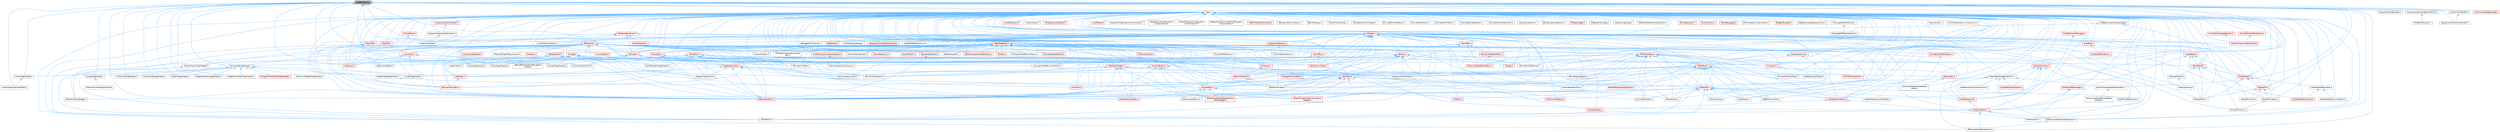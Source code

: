 digraph "DragAndDrop.h"
{
 // INTERACTIVE_SVG=YES
 // LATEX_PDF_SIZE
  bgcolor="transparent";
  edge [fontname=Helvetica,fontsize=10,labelfontname=Helvetica,labelfontsize=10];
  node [fontname=Helvetica,fontsize=10,shape=box,height=0.2,width=0.4];
  Node1 [id="Node000001",label="DragAndDrop.h",height=0.2,width=0.4,color="gray40", fillcolor="grey60", style="filled", fontcolor="black",tooltip=" "];
  Node1 -> Node2 [id="edge1_Node000001_Node000002",dir="back",color="steelblue1",style="solid",tooltip=" "];
  Node2 [id="Node000002",label="ActorDragDropGraphEdOp.h",height=0.2,width=0.4,color="grey40", fillcolor="white", style="filled",URL="$d0/d9b/ActorDragDropGraphEdOp_8h.html",tooltip=" "];
  Node1 -> Node3 [id="edge2_Node000001_Node000003",dir="back",color="steelblue1",style="solid",tooltip=" "];
  Node3 [id="Node000003",label="ActorDragDropOp.h",height=0.2,width=0.4,color="grey40", fillcolor="white", style="filled",URL="$dd/d1a/ActorDragDropOp_8h.html",tooltip=" "];
  Node3 -> Node2 [id="edge3_Node000003_Node000002",dir="back",color="steelblue1",style="solid",tooltip=" "];
  Node1 -> Node4 [id="edge4_Node000001_Node000004",dir="back",color="steelblue1",style="solid",tooltip=" "];
  Node4 [id="Node000004",label="AssetDragDropOp.h",height=0.2,width=0.4,color="grey40", fillcolor="white", style="filled",URL="$df/dda/AssetDragDropOp_8h.html",tooltip=" "];
  Node4 -> Node5 [id="edge5_Node000004_Node000005",dir="back",color="steelblue1",style="solid",tooltip=" "];
  Node5 [id="Node000005",label="ExternalContentDragDropOp.h",height=0.2,width=0.4,color="grey40", fillcolor="white", style="filled",URL="$d8/de9/ExternalContentDragDropOp_8h.html",tooltip=" "];
  Node1 -> Node6 [id="edge6_Node000001_Node000006",dir="back",color="steelblue1",style="solid",tooltip=" "];
  Node6 [id="Node000006",label="BPVariableDragDropAction.h",height=0.2,width=0.4,color="grey40", fillcolor="white", style="filled",URL="$dd/d23/BPVariableDragDropAction_8h.html",tooltip=" "];
  Node1 -> Node7 [id="edge7_Node000001_Node000007",dir="back",color="steelblue1",style="solid",tooltip=" "];
  Node7 [id="Node000007",label="BoneDragDropOp.h",height=0.2,width=0.4,color="grey40", fillcolor="white", style="filled",URL="$d9/dba/BoneDragDropOp_8h.html",tooltip=" "];
  Node1 -> Node8 [id="edge8_Node000001_Node000008",dir="back",color="steelblue1",style="solid",tooltip=" "];
  Node8 [id="Node000008",label="BrushBuilderDragDropOp.h",height=0.2,width=0.4,color="grey40", fillcolor="white", style="filled",URL="$d9/d56/BrushBuilderDragDropOp_8h.html",tooltip=" "];
  Node1 -> Node9 [id="edge9_Node000001_Node000009",dir="back",color="steelblue1",style="solid",tooltip=" "];
  Node9 [id="Node000009",label="ClassDragDropOp.h",height=0.2,width=0.4,color="grey40", fillcolor="white", style="filled",URL="$d5/d37/ClassDragDropOp_8h.html",tooltip=" "];
  Node1 -> Node10 [id="edge10_Node000001_Node000010",dir="back",color="steelblue1",style="solid",tooltip=" "];
  Node10 [id="Node000010",label="CollectionDragDropOp.h",height=0.2,width=0.4,color="grey40", fillcolor="white", style="filled",URL="$d6/d23/CollectionDragDropOp_8h.html",tooltip=" "];
  Node1 -> Node11 [id="edge11_Node000001_Node000011",dir="back",color="steelblue1",style="solid",tooltip=" "];
  Node11 [id="Node000011",label="CompositeDragDropOp.h",height=0.2,width=0.4,color="grey40", fillcolor="white", style="filled",URL="$dd/d84/CompositeDragDropOp_8h.html",tooltip=" "];
  Node1 -> Node12 [id="edge12_Node000001_Node000012",dir="back",color="steelblue1",style="solid",tooltip=" "];
  Node12 [id="Node000012",label="DecoratedDragDropOp.h",height=0.2,width=0.4,color="grey40", fillcolor="white", style="filled",URL="$d6/d6a/DecoratedDragDropOp_8h.html",tooltip=" "];
  Node12 -> Node3 [id="edge13_Node000012_Node000003",dir="back",color="steelblue1",style="solid",tooltip=" "];
  Node12 -> Node4 [id="edge14_Node000012_Node000004",dir="back",color="steelblue1",style="solid",tooltip=" "];
  Node12 -> Node10 [id="edge15_Node000012_Node000010",dir="back",color="steelblue1",style="solid",tooltip=" "];
  Node12 -> Node11 [id="edge16_Node000012_Node000011",dir="back",color="steelblue1",style="solid",tooltip=" "];
  Node12 -> Node13 [id="edge17_Node000012_Node000013",dir="back",color="steelblue1",style="solid",tooltip=" "];
  Node13 [id="Node000013",label="FolderDragDropOp.h",height=0.2,width=0.4,color="grey40", fillcolor="white", style="filled",URL="$d9/d22/FolderDragDropOp_8h.html",tooltip=" "];
  Node12 -> Node14 [id="edge18_Node000012_Node000014",dir="back",color="steelblue1",style="solid",tooltip=" "];
  Node14 [id="Node000014",label="GraphNodeDragDropOp.h",height=0.2,width=0.4,color="grey40", fillcolor="white", style="filled",URL="$d3/dbf/GraphNodeDragDropOp_8h.html",tooltip=" "];
  Node14 -> Node15 [id="edge19_Node000014_Node000015",dir="back",color="steelblue1",style="solid",tooltip=" "];
  Node15 [id="Node000015",label="SRigVMEditorGraphExplorer.h",height=0.2,width=0.4,color="red", fillcolor="#FFF0F0", style="filled",URL="$db/d11/SRigVMEditorGraphExplorer_8h.html",tooltip=" "];
  Node12 -> Node21 [id="edge20_Node000012_Node000021",dir="back",color="steelblue1",style="solid",tooltip=" "];
  Node21 [id="Node000021",label="HierarchyWidgetDragDropOp.h",height=0.2,width=0.4,color="grey40", fillcolor="white", style="filled",URL="$dd/dee/HierarchyWidgetDragDropOp_8h.html",tooltip=" "];
  Node12 -> Node22 [id="edge21_Node000012_Node000022",dir="back",color="steelblue1",style="solid",tooltip=" "];
  Node22 [id="Node000022",label="LevelDragDropOp.h",height=0.2,width=0.4,color="grey40", fillcolor="white", style="filled",URL="$dc/da5/LevelDragDropOp_8h.html",tooltip=" "];
  Node12 -> Node23 [id="edge22_Node000012_Node000023",dir="back",color="steelblue1",style="solid",tooltip=" "];
  Node23 [id="Node000023",label="NavigationToolItemDragDropOp.h",height=0.2,width=0.4,color="red", fillcolor="#FFF0F0", style="filled",URL="$d5/ddf/NavigationToolItemDragDropOp_8h.html",tooltip=" "];
  Node12 -> Node26 [id="edge23_Node000012_Node000026",dir="back",color="steelblue1",style="solid",tooltip=" "];
  Node26 [id="Node000026",label="WidgetPropertyDragDropOp.h",height=0.2,width=0.4,color="grey40", fillcolor="white", style="filled",URL="$dc/d6e/WidgetPropertyDragDropOp_8h.html",tooltip=" "];
  Node12 -> Node27 [id="edge24_Node000012_Node000027",dir="back",color="steelblue1",style="solid",tooltip=" "];
  Node27 [id="Node000027",label="WidgetTemplateDragDropOp.h",height=0.2,width=0.4,color="grey40", fillcolor="white", style="filled",URL="$dc/d8f/WidgetTemplateDragDropOp_8h.html",tooltip=" "];
  Node1 -> Node28 [id="edge25_Node000001_Node000028",dir="back",color="steelblue1",style="solid",tooltip=" "];
  Node28 [id="Node000028",label="ExportTextDragDropOp.h",height=0.2,width=0.4,color="grey40", fillcolor="white", style="filled",URL="$de/d5c/ExportTextDragDropOp_8h.html",tooltip=" "];
  Node1 -> Node13 [id="edge26_Node000001_Node000013",dir="back",color="steelblue1",style="solid",tooltip=" "];
  Node1 -> Node29 [id="edge27_Node000001_Node000029",dir="back",color="steelblue1",style="solid",tooltip=" "];
  Node29 [id="Node000029",label="GraphEditorDragDropAction.h",height=0.2,width=0.4,color="grey40", fillcolor="white", style="filled",URL="$d7/d19/GraphEditorDragDropAction_8h.html",tooltip=" "];
  Node29 -> Node6 [id="edge28_Node000029_Node000006",dir="back",color="steelblue1",style="solid",tooltip=" "];
  Node29 -> Node30 [id="edge29_Node000029_Node000030",dir="back",color="steelblue1",style="solid",tooltip=" "];
  Node30 [id="Node000030",label="DataflowGraphSchemaAction.h",height=0.2,width=0.4,color="grey40", fillcolor="white", style="filled",URL="$de/d51/DataflowGraphSchemaAction_8h.html",tooltip=" "];
  Node29 -> Node31 [id="edge30_Node000029_Node000031",dir="back",color="steelblue1",style="solid",tooltip=" "];
  Node31 [id="Node000031",label="MyBlueprintItemDragDropAction.h",height=0.2,width=0.4,color="grey40", fillcolor="white", style="filled",URL="$da/d11/MyBlueprintItemDragDropAction_8h.html",tooltip=" "];
  Node31 -> Node6 [id="edge31_Node000031_Node000006",dir="back",color="steelblue1",style="solid",tooltip=" "];
  Node29 -> Node32 [id="edge32_Node000029_Node000032",dir="back",color="steelblue1",style="solid",tooltip=" "];
  Node32 [id="Node000032",label="OutlinerViewModelDragDropOp.h",height=0.2,width=0.4,color="grey40", fillcolor="white", style="filled",URL="$d5/d01/OutlinerViewModelDragDropOp_8h.html",tooltip=" "];
  Node32 -> Node33 [id="edge33_Node000032_Node000033",dir="back",color="steelblue1",style="solid",tooltip=" "];
  Node33 [id="Node000033",label="SequencerObjectBindingDrag\lDropOp.h",height=0.2,width=0.4,color="grey40", fillcolor="white", style="filled",URL="$dc/d4e/SequencerObjectBindingDragDropOp_8h.html",tooltip=" "];
  Node29 -> Node34 [id="edge34_Node000029_Node000034",dir="back",color="steelblue1",style="solid",tooltip=" "];
  Node34 [id="Node000034",label="RigVMEdGraphSchema.h",height=0.2,width=0.4,color="red", fillcolor="#FFF0F0", style="filled",URL="$dc/de3/RigVMEdGraphSchema_8h.html",tooltip=" "];
  Node29 -> Node15 [id="edge35_Node000029_Node000015",dir="back",color="steelblue1",style="solid",tooltip=" "];
  Node1 -> Node65 [id="edge36_Node000001_Node000065",dir="back",color="steelblue1",style="solid",tooltip=" "];
  Node65 [id="Node000065",label="IHasPropertyBindingExtensibility.h",height=0.2,width=0.4,color="grey40", fillcolor="white", style="filled",URL="$df/df0/IHasPropertyBindingExtensibility_8h.html",tooltip=" "];
  Node65 -> Node66 [id="edge37_Node000065_Node000066",dir="back",color="steelblue1",style="solid",tooltip=" "];
  Node66 [id="Node000066",label="UMGEditorModule.h",height=0.2,width=0.4,color="grey40", fillcolor="white", style="filled",URL="$db/d6a/UMGEditorModule_8h.html",tooltip=" "];
  Node1 -> Node31 [id="edge38_Node000001_Node000031",dir="back",color="steelblue1",style="solid",tooltip=" "];
  Node1 -> Node67 [id="edge39_Node000001_Node000067",dir="back",color="steelblue1",style="solid",tooltip=" "];
  Node67 [id="Node000067",label="OutlinerViewModel.h",height=0.2,width=0.4,color="grey40", fillcolor="white", style="filled",URL="$dd/d41/OutlinerViewModel_8h.html",tooltip=" "];
  Node67 -> Node68 [id="edge40_Node000067_Node000068",dir="back",color="steelblue1",style="solid",tooltip=" "];
  Node68 [id="Node000068",label="SequencerOutlinerViewModel.h",height=0.2,width=0.4,color="grey40", fillcolor="white", style="filled",URL="$da/d12/SequencerOutlinerViewModel_8h.html",tooltip=" "];
  Node1 -> Node32 [id="edge41_Node000001_Node000032",dir="back",color="steelblue1",style="solid",tooltip=" "];
  Node1 -> Node69 [id="edge42_Node000001_Node000069",dir="back",color="steelblue1",style="solid",tooltip=" "];
  Node69 [id="Node000069",label="Reply.h",height=0.2,width=0.4,color="grey40", fillcolor="white", style="filled",URL="$dd/dc7/Reply_8h.html",tooltip=" "];
  Node69 -> Node70 [id="edge43_Node000069_Node000070",dir="back",color="steelblue1",style="solid",tooltip=" "];
  Node70 [id="Node000070",label="AboutScreen.h",height=0.2,width=0.4,color="grey40", fillcolor="white", style="filled",URL="$d0/d33/AboutScreen_8h.html",tooltip=" "];
  Node69 -> Node71 [id="edge44_Node000069_Node000071",dir="back",color="steelblue1",style="solid",tooltip=" "];
  Node71 [id="Node000071",label="AnimGraphNode_AnimDynamics.h",height=0.2,width=0.4,color="grey40", fillcolor="white", style="filled",URL="$da/dc2/AnimGraphNode__AnimDynamics_8h.html",tooltip=" "];
  Node69 -> Node72 [id="edge45_Node000069_Node000072",dir="back",color="steelblue1",style="solid",tooltip=" "];
  Node72 [id="Node000072",label="AnimationEditorUtils.h",height=0.2,width=0.4,color="grey40", fillcolor="white", style="filled",URL="$df/d23/AnimationEditorUtils_8h.html",tooltip=" "];
  Node69 -> Node73 [id="edge46_Node000069_Node000073",dir="back",color="steelblue1",style="solid",tooltip=" "];
  Node73 [id="Node000073",label="AssetSelection.h",height=0.2,width=0.4,color="red", fillcolor="#FFF0F0", style="filled",URL="$d2/d2c/AssetSelection_8h.html",tooltip=" "];
  Node69 -> Node6 [id="edge47_Node000069_Node000006",dir="back",color="steelblue1",style="solid",tooltip=" "];
  Node69 -> Node81 [id="edge48_Node000069_Node000081",dir="back",color="steelblue1",style="solid",tooltip=" "];
  Node81 [id="Node000081",label="BlueprintEditor.h",height=0.2,width=0.4,color="red", fillcolor="#FFF0F0", style="filled",URL="$df/d7d/BlueprintEditor_8h.html",tooltip=" "];
  Node81 -> Node6 [id="edge49_Node000081_Node000006",dir="back",color="steelblue1",style="solid",tooltip=" "];
  Node81 -> Node31 [id="edge50_Node000081_Node000031",dir="back",color="steelblue1",style="solid",tooltip=" "];
  Node81 -> Node87 [id="edge51_Node000081_Node000087",dir="back",color="steelblue1",style="solid",tooltip=" "];
  Node87 [id="Node000087",label="SMyBlueprint.h",height=0.2,width=0.4,color="grey40", fillcolor="white", style="filled",URL="$d3/d34/SMyBlueprint_8h.html",tooltip=" "];
  Node81 -> Node88 [id="edge52_Node000081_Node000088",dir="back",color="steelblue1",style="solid",tooltip=" "];
  Node88 [id="Node000088",label="SSCSEditor.h",height=0.2,width=0.4,color="grey40", fillcolor="white", style="filled",URL="$d0/d2e/SSCSEditor_8h.html",tooltip=" "];
  Node69 -> Node92 [id="edge53_Node000069_Node000092",dir="back",color="steelblue1",style="solid",tooltip=" "];
  Node92 [id="Node000092",label="ColorPropertySection.h",height=0.2,width=0.4,color="grey40", fillcolor="white", style="filled",URL="$d9/d2f/ColorPropertySection_8h.html",tooltip=" "];
  Node69 -> Node93 [id="edge54_Node000069_Node000093",dir="back",color="steelblue1",style="solid",tooltip=" "];
  Node93 [id="Node000093",label="CreditsScreen.h",height=0.2,width=0.4,color="grey40", fillcolor="white", style="filled",URL="$d7/db9/CreditsScreen_8h.html",tooltip=" "];
  Node69 -> Node94 [id="edge55_Node000069_Node000094",dir="back",color="steelblue1",style="solid",tooltip=" "];
  Node94 [id="Node000094",label="DebuggerCommands.h",height=0.2,width=0.4,color="grey40", fillcolor="white", style="filled",URL="$dc/da1/DebuggerCommands_8h.html",tooltip=" "];
  Node69 -> Node95 [id="edge56_Node000069_Node000095",dir="back",color="steelblue1",style="solid",tooltip=" "];
  Node95 [id="Node000095",label="Dialogs.h",height=0.2,width=0.4,color="red", fillcolor="#FFF0F0", style="filled",URL="$d2/d5c/Dialogs_8h.html",tooltip=" "];
  Node69 -> Node96 [id="edge57_Node000069_Node000096",dir="back",color="steelblue1",style="solid",tooltip=" "];
  Node96 [id="Node000096",label="DlgPickAssetPath.h",height=0.2,width=0.4,color="grey40", fillcolor="white", style="filled",URL="$db/d31/DlgPickAssetPath_8h.html",tooltip=" "];
  Node69 -> Node97 [id="edge58_Node000069_Node000097",dir="back",color="steelblue1",style="solid",tooltip=" "];
  Node97 [id="Node000097",label="DlgPickPath.h",height=0.2,width=0.4,color="grey40", fillcolor="white", style="filled",URL="$d9/d16/DlgPickPath_8h.html",tooltip=" "];
  Node69 -> Node98 [id="edge59_Node000069_Node000098",dir="back",color="steelblue1",style="solid",tooltip=" "];
  Node98 [id="Node000098",label="DlgReferenceTree.h",height=0.2,width=0.4,color="grey40", fillcolor="white", style="filled",URL="$db/dd3/DlgReferenceTree_8h.html",tooltip=" "];
  Node69 -> Node99 [id="edge60_Node000069_Node000099",dir="back",color="steelblue1",style="solid",tooltip=" "];
  Node99 [id="Node000099",label="EdGraphSchema.h",height=0.2,width=0.4,color="red", fillcolor="#FFF0F0", style="filled",URL="$d2/dce/EdGraphSchema_8h.html",tooltip=" "];
  Node99 -> Node81 [id="edge61_Node000099_Node000081",dir="back",color="steelblue1",style="solid",tooltip=" "];
  Node99 -> Node429 [id="edge62_Node000099_Node000429",dir="back",color="steelblue1",style="solid",tooltip=" "];
  Node429 [id="Node000429",label="FindInBlueprints.h",height=0.2,width=0.4,color="red", fillcolor="#FFF0F0", style="filled",URL="$d0/d27/FindInBlueprints_8h.html",tooltip=" "];
  Node429 -> Node81 [id="edge63_Node000429_Node000081",dir="back",color="steelblue1",style="solid",tooltip=" "];
  Node99 -> Node29 [id="edge64_Node000099_Node000029",dir="back",color="steelblue1",style="solid",tooltip=" "];
  Node99 -> Node34 [id="edge65_Node000099_Node000034",dir="back",color="steelblue1",style="solid",tooltip=" "];
  Node99 -> Node438 [id="edge66_Node000099_Node000438",dir="back",color="steelblue1",style="solid",tooltip=" "];
  Node438 [id="Node000438",label="RigVMFindReferences.h",height=0.2,width=0.4,color="grey40", fillcolor="white", style="filled",URL="$df/da2/RigVMFindReferences_8h.html",tooltip=" "];
  Node69 -> Node442 [id="edge67_Node000069_Node000442",dir="back",color="steelblue1",style="solid",tooltip=" "];
  Node442 [id="Node000442",label="FindInBlueprintManager.h",height=0.2,width=0.4,color="red", fillcolor="#FFF0F0", style="filled",URL="$db/d3b/FindInBlueprintManager_8h.html",tooltip=" "];
  Node442 -> Node429 [id="edge68_Node000442_Node000429",dir="back",color="steelblue1",style="solid",tooltip=" "];
  Node69 -> Node429 [id="edge69_Node000069_Node000429",dir="back",color="steelblue1",style="solid",tooltip=" "];
  Node69 -> Node444 [id="edge70_Node000069_Node000444",dir="back",color="steelblue1",style="solid",tooltip=" "];
  Node444 [id="Node000444",label="FindInGraph.h",height=0.2,width=0.4,color="grey40", fillcolor="white", style="filled",URL="$de/d36/FindInGraph_8h.html",tooltip=" "];
  Node69 -> Node445 [id="edge71_Node000069_Node000445",dir="back",color="steelblue1",style="solid",tooltip=" "];
  Node445 [id="Node000445",label="GraphEditor.h",height=0.2,width=0.4,color="red", fillcolor="#FFF0F0", style="filled",URL="$dc/dc5/GraphEditor_8h.html",tooltip=" "];
  Node445 -> Node81 [id="edge72_Node000445_Node000081",dir="back",color="steelblue1",style="solid",tooltip=" "];
  Node445 -> Node219 [id="edge73_Node000445_Node000219",dir="back",color="steelblue1",style="solid",tooltip=" "];
  Node219 [id="Node000219",label="SGraphNode.h",height=0.2,width=0.4,color="red", fillcolor="#FFF0F0", style="filled",URL="$d2/d30/SGraphNode_8h.html",tooltip=" "];
  Node219 -> Node232 [id="edge74_Node000219_Node000232",dir="back",color="steelblue1",style="solid",tooltip=" "];
  Node232 [id="Node000232",label="SGraphNodeResizable.h",height=0.2,width=0.4,color="grey40", fillcolor="white", style="filled",URL="$da/d09/SGraphNodeResizable_8h.html",tooltip=" "];
  Node232 -> Node233 [id="edge75_Node000232_Node000233",dir="back",color="steelblue1",style="solid",tooltip=" "];
  Node233 [id="Node000233",label="SGraphNodeComment.h",height=0.2,width=0.4,color="red", fillcolor="#FFF0F0", style="filled",URL="$d7/db6/SGraphNodeComment_8h.html",tooltip=" "];
  Node232 -> Node235 [id="edge76_Node000232_Node000235",dir="back",color="steelblue1",style="solid",tooltip=" "];
  Node235 [id="Node000235",label="SGraphNodeDocumentation.h",height=0.2,width=0.4,color="grey40", fillcolor="white", style="filled",URL="$de/d42/SGraphNodeDocumentation_8h.html",tooltip=" "];
  Node219 -> Node143 [id="edge77_Node000219_Node000143",dir="back",color="steelblue1",style="solid",tooltip=" "];
  Node143 [id="Node000143",label="SGraphPanel.h",height=0.2,width=0.4,color="grey40", fillcolor="white", style="filled",URL="$d2/dcf/SGraphPanel_8h.html",tooltip=" "];
  Node219 -> Node236 [id="edge78_Node000219_Node000236",dir="back",color="steelblue1",style="solid",tooltip=" "];
  Node236 [id="Node000236",label="SGraphPin.h",height=0.2,width=0.4,color="red", fillcolor="#FFF0F0", style="filled",URL="$d1/dd1/SGraphPin_8h.html",tooltip=" "];
  Node236 -> Node143 [id="edge79_Node000236_Node000143",dir="back",color="steelblue1",style="solid",tooltip=" "];
  Node236 -> Node240 [id="edge80_Node000236_Node000240",dir="back",color="steelblue1",style="solid",tooltip=" "];
  Node240 [id="Node000240",label="SGraphPinColor.h",height=0.2,width=0.4,color="grey40", fillcolor="white", style="filled",URL="$dd/d8d/SGraphPinColor_8h.html",tooltip=" "];
  Node236 -> Node249 [id="edge81_Node000236_Node000249",dir="back",color="steelblue1",style="solid",tooltip=" "];
  Node249 [id="Node000249",label="SGraphPinObject.h",height=0.2,width=0.4,color="grey40", fillcolor="white", style="filled",URL="$da/dd6/SGraphPinObject_8h.html",tooltip=" "];
  Node249 -> Node250 [id="edge82_Node000249_Node000250",dir="back",color="steelblue1",style="solid",tooltip=" "];
  Node250 [id="Node000250",label="SGraphPinClass.h",height=0.2,width=0.4,color="grey40", fillcolor="white", style="filled",URL="$df/d8d/SGraphPinClass_8h.html",tooltip=" "];
  Node445 -> Node143 [id="edge83_Node000445_Node000143",dir="back",color="steelblue1",style="solid",tooltip=" "];
  Node445 -> Node449 [id="edge84_Node000445_Node000449",dir="back",color="steelblue1",style="solid",tooltip=" "];
  Node449 [id="Node000449",label="SNodePanel.h",height=0.2,width=0.4,color="red", fillcolor="#FFF0F0", style="filled",URL="$da/db1/SNodePanel_8h.html",tooltip=" "];
  Node449 -> Node452 [id="edge85_Node000449_Node000452",dir="back",color="steelblue1",style="solid",tooltip=" "];
  Node452 [id="Node000452",label="SDesignSurface.h",height=0.2,width=0.4,color="grey40", fillcolor="white", style="filled",URL="$d0/d2a/SDesignSurface_8h.html",tooltip=" "];
  Node452 -> Node90 [id="edge86_Node000452_Node000090",dir="back",color="steelblue1",style="solid",tooltip=" "];
  Node90 [id="Node000090",label="SDesignerView.h",height=0.2,width=0.4,color="grey40", fillcolor="white", style="filled",URL="$d2/d14/SDesignerView_8h.html",tooltip=" "];
  Node449 -> Node219 [id="edge87_Node000449_Node000219",dir="back",color="steelblue1",style="solid",tooltip=" "];
  Node449 -> Node233 [id="edge88_Node000449_Node000233",dir="back",color="steelblue1",style="solid",tooltip=" "];
  Node449 -> Node143 [id="edge89_Node000449_Node000143",dir="back",color="steelblue1",style="solid",tooltip=" "];
  Node69 -> Node29 [id="edge90_Node000069_Node000029",dir="back",color="steelblue1",style="solid",tooltip=" "];
  Node69 -> Node454 [id="edge91_Node000069_Node000454",dir="back",color="steelblue1",style="solid",tooltip=" "];
  Node454 [id="Node000454",label="ICurveEditorDragOperation.h",height=0.2,width=0.4,color="red", fillcolor="#FFF0F0", style="filled",URL="$d7/d15/ICurveEditorDragOperation_8h.html",tooltip=" "];
  Node454 -> Node472 [id="edge92_Node000454_Node000472",dir="back",color="steelblue1",style="solid",tooltip=" "];
  Node472 [id="Node000472",label="SInteractiveCurveEditorView.h",height=0.2,width=0.4,color="red", fillcolor="#FFF0F0", style="filled",URL="$d2/dd9/SInteractiveCurveEditorView_8h.html",tooltip=" "];
  Node69 -> Node478 [id="edge93_Node000069_Node000478",dir="back",color="steelblue1",style="solid",tooltip=" "];
  Node478 [id="Node000478",label="ICurveEditorToolExtension.h",height=0.2,width=0.4,color="red", fillcolor="#FFF0F0", style="filled",URL="$dd/d68/ICurveEditorToolExtension_8h.html",tooltip=" "];
  Node478 -> Node472 [id="edge94_Node000478_Node000472",dir="back",color="steelblue1",style="solid",tooltip=" "];
  Node69 -> Node480 [id="edge95_Node000069_Node000480",dir="back",color="steelblue1",style="solid",tooltip=" "];
  Node480 [id="Node000480",label="IPropertyAccessEditor.h",height=0.2,width=0.4,color="red", fillcolor="#FFF0F0", style="filled",URL="$de/d40/IPropertyAccessEditor_8h.html",tooltip=" "];
  Node69 -> Node541 [id="edge96_Node000069_Node000541",dir="back",color="steelblue1",style="solid",tooltip=" "];
  Node541 [id="Node000541",label="ISequencer.h",height=0.2,width=0.4,color="red", fillcolor="#FFF0F0", style="filled",URL="$d7/d1d/ISequencer_8h.html",tooltip=" "];
  Node69 -> Node601 [id="edge97_Node000069_Node000601",dir="back",color="steelblue1",style="solid",tooltip=" "];
  Node601 [id="Node000601",label="ISequencerInputHandler.h",height=0.2,width=0.4,color="red", fillcolor="#FFF0F0", style="filled",URL="$d7/d1a/ISequencerInputHandler_8h.html",tooltip=" "];
  Node601 -> Node603 [id="edge98_Node000601_Node000603",dir="back",color="steelblue1",style="solid",tooltip=" "];
  Node603 [id="Node000603",label="SequencerInputHandlerStack.h",height=0.2,width=0.4,color="grey40", fillcolor="white", style="filled",URL="$d8/df6/SequencerInputHandlerStack_8h.html",tooltip=" "];
  Node603 -> Node604 [id="edge99_Node000603_Node000604",dir="back",color="steelblue1",style="solid",tooltip=" "];
  Node604 [id="Node000604",label="STrackAreaView.h",height=0.2,width=0.4,color="grey40", fillcolor="white", style="filled",URL="$de/d32/STrackAreaView_8h.html",tooltip=" "];
  Node69 -> Node605 [id="edge100_Node000069_Node000605",dir="back",color="steelblue1",style="solid",tooltip=" "];
  Node605 [id="Node000605",label="ISequencerSection.h",height=0.2,width=0.4,color="red", fillcolor="#FFF0F0", style="filled",URL="$d7/d4b/ISequencerSection_8h.html",tooltip=" "];
  Node605 -> Node92 [id="edge101_Node000605_Node000092",dir="back",color="steelblue1",style="solid",tooltip=" "];
  Node69 -> Node608 [id="edge102_Node000069_Node000608",dir="back",color="steelblue1",style="solid",tooltip=" "];
  Node608 [id="Node000608",label="LocalPlayer.h",height=0.2,width=0.4,color="red", fillcolor="#FFF0F0", style="filled",URL="$d9/d4a/LocalPlayer_8h.html",tooltip=" "];
  Node69 -> Node610 [id="edge103_Node000069_Node000610",dir="back",color="steelblue1",style="solid",tooltip=" "];
  Node610 [id="Node000610",label="MediaIOConfigurationCustomization.h",height=0.2,width=0.4,color="grey40", fillcolor="white", style="filled",URL="$d8/d5e/MediaIOConfigurationCustomization_8h.html",tooltip=" "];
  Node69 -> Node611 [id="edge104_Node000069_Node000611",dir="back",color="steelblue1",style="solid",tooltip=" "];
  Node611 [id="Node000611",label="MediaIOInputConfiguration\lCustomization.h",height=0.2,width=0.4,color="grey40", fillcolor="white", style="filled",URL="$db/da1/MediaIOInputConfigurationCustomization_8h.html",tooltip=" "];
  Node69 -> Node612 [id="edge105_Node000069_Node000612",dir="back",color="steelblue1",style="solid",tooltip=" "];
  Node612 [id="Node000612",label="MediaIOOutputConfiguration\lCustomization.h",height=0.2,width=0.4,color="grey40", fillcolor="white", style="filled",URL="$d2/d1f/MediaIOOutputConfigurationCustomization_8h.html",tooltip=" "];
  Node69 -> Node613 [id="edge106_Node000069_Node000613",dir="back",color="steelblue1",style="solid",tooltip=" "];
  Node613 [id="Node000613",label="MediaIOVideoTimecodeConfiguration\lCustomization.h",height=0.2,width=0.4,color="grey40", fillcolor="white", style="filled",URL="$d8/d72/MediaIOVideoTimecodeConfigurationCustomization_8h.html",tooltip=" "];
  Node69 -> Node614 [id="edge107_Node000069_Node000614",dir="back",color="steelblue1",style="solid",tooltip=" "];
  Node614 [id="Node000614",label="MultiBox.h",height=0.2,width=0.4,color="red", fillcolor="#FFF0F0", style="filled",URL="$d5/d73/MultiBox_8h.html",tooltip=" "];
  Node614 -> Node626 [id="edge108_Node000614_Node000626",dir="back",color="steelblue1",style="solid",tooltip=" "];
  Node626 [id="Node000626",label="SToolBarButtonBlock.h",height=0.2,width=0.4,color="red", fillcolor="#FFF0F0", style="filled",URL="$d9/d9a/SToolBarButtonBlock_8h.html",tooltip=" "];
  Node69 -> Node31 [id="edge109_Node000069_Node000031",dir="back",color="steelblue1",style="solid",tooltip=" "];
  Node69 -> Node634 [id="edge110_Node000069_Node000634",dir="back",color="steelblue1",style="solid",tooltip=" "];
  Node634 [id="Node000634",label="PropertyInfoViewStyle.h",height=0.2,width=0.4,color="grey40", fillcolor="white", style="filled",URL="$d0/da8/PropertyInfoViewStyle_8h.html",tooltip=" "];
  Node69 -> Node635 [id="edge111_Node000069_Node000635",dir="back",color="steelblue1",style="solid",tooltip=" "];
  Node635 [id="Node000635",label="RenderingCommon.h",height=0.2,width=0.4,color="red", fillcolor="#FFF0F0", style="filled",URL="$d8/d62/RenderingCommon_8h.html",tooltip=" "];
  Node635 -> Node1135 [id="edge112_Node000635_Node001135",dir="back",color="steelblue1",style="solid",tooltip=" "];
  Node1135 [id="Node001135",label="SColorGradientEditor.h",height=0.2,width=0.4,color="grey40", fillcolor="white", style="filled",URL="$d3/d99/SColorGradientEditor_8h.html",tooltip=" "];
  Node1135 -> Node1068 [id="edge113_Node001135_Node001068",dir="back",color="steelblue1",style="solid",tooltip=" "];
  Node1068 [id="Node001068",label="SCurveEditor.h",height=0.2,width=0.4,color="red", fillcolor="#FFF0F0", style="filled",URL="$db/d9a/SCurveEditor_8h.html",tooltip=" "];
  Node635 -> Node472 [id="edge114_Node000635_Node000472",dir="back",color="steelblue1",style="solid",tooltip=" "];
  Node635 -> Node957 [id="edge115_Node000635_Node000957",dir="back",color="steelblue1",style="solid",tooltip=" "];
  Node957 [id="Node000957",label="SViewport.h",height=0.2,width=0.4,color="red", fillcolor="#FFF0F0", style="filled",URL="$d8/db1/SViewport_8h.html",tooltip=" "];
  Node957 -> Node815 [id="edge116_Node000957_Node000815",dir="back",color="steelblue1",style="solid",tooltip=" "];
  Node815 [id="Node000815",label="SEditorViewport.h",height=0.2,width=0.4,color="red", fillcolor="#FFF0F0", style="filled",URL="$dd/de0/SEditorViewport_8h.html",tooltip=" "];
  Node815 -> Node729 [id="edge117_Node000815_Node000729",dir="back",color="steelblue1",style="solid",tooltip=" "];
  Node729 [id="Node000729",label="SSkeletonWidget.h",height=0.2,width=0.4,color="grey40", fillcolor="white", style="filled",URL="$dd/da7/SSkeletonWidget_8h.html",tooltip=" "];
  Node635 -> Node789 [id="edge118_Node000635_Node000789",dir="back",color="steelblue1",style="solid",tooltip=" "];
  Node789 [id="Node000789",label="SWindow.h",height=0.2,width=0.4,color="red", fillcolor="#FFF0F0", style="filled",URL="$d2/d6d/SWindow_8h.html",tooltip=" "];
  Node789 -> Node72 [id="edge119_Node000789_Node000072",dir="back",color="steelblue1",style="solid",tooltip=" "];
  Node789 -> Node81 [id="edge120_Node000789_Node000081",dir="back",color="steelblue1",style="solid",tooltip=" "];
  Node789 -> Node95 [id="edge121_Node000789_Node000095",dir="back",color="steelblue1",style="solid",tooltip=" "];
  Node789 -> Node96 [id="edge122_Node000789_Node000096",dir="back",color="steelblue1",style="solid",tooltip=" "];
  Node789 -> Node97 [id="edge123_Node000789_Node000097",dir="back",color="steelblue1",style="solid",tooltip=" "];
  Node789 -> Node729 [id="edge124_Node000789_Node000729",dir="back",color="steelblue1",style="solid",tooltip=" "];
  Node789 -> Node957 [id="edge125_Node000789_Node000957",dir="back",color="steelblue1",style="solid",tooltip=" "];
  Node789 -> Node757 [id="edge126_Node000789_Node000757",dir="back",color="steelblue1",style="solid",tooltip=" "];
  Node757 [id="Node000757",label="SWindowTitleBar.h",height=0.2,width=0.4,color="grey40", fillcolor="white", style="filled",URL="$d0/dce/SWindowTitleBar_8h.html",tooltip=" "];
  Node789 -> Node960 [id="edge127_Node000789_Node000960",dir="back",color="steelblue1",style="solid",tooltip=" "];
  Node960 [id="Node000960",label="SWorldPartitionBuildNavigation\lDialog.h",height=0.2,width=0.4,color="grey40", fillcolor="white", style="filled",URL="$d0/d61/SWorldPartitionBuildNavigationDialog_8h.html",tooltip=" "];
  Node789 -> Node902 [id="edge128_Node000789_Node000902",dir="back",color="steelblue1",style="solid",tooltip=" "];
  Node902 [id="Node000902",label="SlateApplication.h",height=0.2,width=0.4,color="red", fillcolor="#FFF0F0", style="filled",URL="$db/d28/SlateApplication_8h.html",tooltip=" "];
  Node902 -> Node634 [id="edge129_Node000902_Node000634",dir="back",color="steelblue1",style="solid",tooltip=" "];
  Node902 -> Node655 [id="edge130_Node000902_Node000655",dir="back",color="steelblue1",style="solid",tooltip=" "];
  Node655 [id="Node000655",label="SComboBox.h",height=0.2,width=0.4,color="red", fillcolor="#FFF0F0", style="filled",URL="$d2/dd5/SComboBox_8h.html",tooltip=" "];
  Node655 -> Node664 [id="edge131_Node000655_Node000664",dir="back",color="steelblue1",style="solid",tooltip=" "];
  Node664 [id="Node000664",label="SCSVImportOptions.h",height=0.2,width=0.4,color="grey40", fillcolor="white", style="filled",URL="$d7/dfe/SCSVImportOptions_8h.html",tooltip=" "];
  Node655 -> Node665 [id="edge132_Node000655_Node000665",dir="back",color="steelblue1",style="solid",tooltip=" "];
  Node665 [id="Node000665",label="SEditableComboBox.h",height=0.2,width=0.4,color="red", fillcolor="#FFF0F0", style="filled",URL="$d0/d8c/SEditableComboBox_8h.html",tooltip=" "];
  Node655 -> Node668 [id="edge133_Node000655_Node000668",dir="back",color="steelblue1",style="solid",tooltip=" "];
  Node668 [id="Node000668",label="SRigVMGraphPinEditableName\lValueWidget.h",height=0.2,width=0.4,color="red", fillcolor="#FFF0F0", style="filled",URL="$da/d0c/SRigVMGraphPinEditableNameValueWidget_8h.html",tooltip=" "];
  Node655 -> Node286 [id="edge134_Node000655_Node000286",dir="back",color="steelblue1",style="solid",tooltip=" "];
  Node286 [id="Node000286",label="SRigVMGraphPinNameListValue\lWidget.h",height=0.2,width=0.4,color="red", fillcolor="#FFF0F0", style="filled",URL="$dc/dac/SRigVMGraphPinNameListValueWidget_8h.html",tooltip=" "];
  Node655 -> Node673 [id="edge135_Node000655_Node000673",dir="back",color="steelblue1",style="solid",tooltip=" "];
  Node673 [id="Node000673",label="STextComboPopup.h",height=0.2,width=0.4,color="red", fillcolor="#FFF0F0", style="filled",URL="$d1/d76/STextComboPopup_8h.html",tooltip=" "];
  Node655 -> Node631 [id="edge136_Node000655_Node000631",dir="back",color="steelblue1",style="solid",tooltip=" "];
  Node631 [id="Node000631",label="SlateSharedPCH.h",height=0.2,width=0.4,color="red", fillcolor="#FFF0F0", style="filled",URL="$d1/dfc/SlateSharedPCH_8h.html",tooltip=" "];
  Node902 -> Node624 [id="edge137_Node000902_Node000624",dir="back",color="steelblue1",style="solid",tooltip=" "];
  Node624 [id="Node000624",label="SGridLineSpacingList.h",height=0.2,width=0.4,color="grey40", fillcolor="white", style="filled",URL="$db/d48/SGridLineSpacingList_8h.html",tooltip=" "];
  Node902 -> Node625 [id="edge138_Node000902_Node000625",dir="back",color="steelblue1",style="solid",tooltip=" "];
  Node625 [id="Node000625",label="SNumericDropDown.h",height=0.2,width=0.4,color="grey40", fillcolor="white", style="filled",URL="$d3/d12/SNumericDropDown_8h.html",tooltip=" "];
  Node902 -> Node784 [id="edge139_Node000902_Node000784",dir="back",color="steelblue1",style="solid",tooltip=" "];
  Node784 [id="Node000784",label="SSegmentedControl.h",height=0.2,width=0.4,color="grey40", fillcolor="white", style="filled",URL="$d3/d4f/SSegmentedControl_8h.html",tooltip=" "];
  Node902 -> Node785 [id="edge140_Node000902_Node000785",dir="back",color="steelblue1",style="solid",tooltip=" "];
  Node785 [id="Node000785",label="SSpinBox.h",height=0.2,width=0.4,color="red", fillcolor="#FFF0F0", style="filled",URL="$d5/da5/SSpinBox_8h.html",tooltip=" "];
  Node785 -> Node774 [id="edge141_Node000785_Node000774",dir="back",color="steelblue1",style="solid",tooltip=" "];
  Node774 [id="Node000774",label="SNumericEntryBox.h",height=0.2,width=0.4,color="red", fillcolor="#FFF0F0", style="filled",URL="$d8/d1a/SNumericEntryBox_8h.html",tooltip=" "];
  Node902 -> Node631 [id="edge142_Node000902_Node000631",dir="back",color="steelblue1",style="solid",tooltip=" "];
  Node789 -> Node653 [id="edge143_Node000789_Node000653",dir="back",color="steelblue1",style="solid",tooltip=" "];
  Node653 [id="Node000653",label="SlateCore.h",height=0.2,width=0.4,color="red", fillcolor="#FFF0F0", style="filled",URL="$dc/d03/SlateCore_8h.html",tooltip=" "];
  Node789 -> Node631 [id="edge144_Node000789_Node000631",dir="back",color="steelblue1",style="solid",tooltip=" "];
  Node635 -> Node1228 [id="edge145_Node000635_Node001228",dir="back",color="steelblue1",style="solid",tooltip=" "];
  Node1228 [id="Node001228",label="SceneViewport.h",height=0.2,width=0.4,color="red", fillcolor="#FFF0F0", style="filled",URL="$d2/d22/SceneViewport_8h.html",tooltip=" "];
  Node635 -> Node653 [id="edge146_Node000635_Node000653",dir="back",color="steelblue1",style="solid",tooltip=" "];
  Node635 -> Node631 [id="edge147_Node000635_Node000631",dir="back",color="steelblue1",style="solid",tooltip=" "];
  Node69 -> Node438 [id="edge148_Node000069_Node000438",dir="back",color="steelblue1",style="solid",tooltip=" "];
  Node69 -> Node1246 [id="edge149_Node000069_Node001246",dir="back",color="steelblue1",style="solid",tooltip=" "];
  Node1246 [id="Node001246",label="RigVMTreeToolkitContext.h",height=0.2,width=0.4,color="red", fillcolor="#FFF0F0", style="filled",URL="$da/d95/RigVMTreeToolkitContext_8h.html",tooltip=" "];
  Node69 -> Node1015 [id="edge150_Node000069_Node001015",dir="back",color="steelblue1",style="solid",tooltip=" "];
  Node1015 [id="Node001015",label="SBlueprintRevisionMenu.h",height=0.2,width=0.4,color="grey40", fillcolor="white", style="filled",URL="$dc/dd7/SBlueprintRevisionMenu_8h.html",tooltip=" "];
  Node69 -> Node688 [id="edge151_Node000069_Node000688",dir="back",color="steelblue1",style="solid",tooltip=" "];
  Node688 [id="Node000688",label="SBoneMappingBase.h",height=0.2,width=0.4,color="grey40", fillcolor="white", style="filled",URL="$d7/d49/SBoneMappingBase_8h.html",tooltip=" "];
  Node69 -> Node766 [id="edge152_Node000069_Node000766",dir="back",color="steelblue1",style="solid",tooltip=" "];
  Node766 [id="Node000766",label="SBreadcrumbTrail.h",height=0.2,width=0.4,color="red", fillcolor="#FFF0F0", style="filled",URL="$d4/de2/SBreadcrumbTrail_8h.html",tooltip=" "];
  Node69 -> Node1017 [id="edge153_Node000069_Node001017",dir="back",color="steelblue1",style="solid",tooltip=" "];
  Node1017 [id="Node001017",label="SBuildProgress.h",height=0.2,width=0.4,color="grey40", fillcolor="white", style="filled",URL="$dd/d1d/SBuildProgress_8h.html",tooltip=" "];
  Node69 -> Node1018 [id="edge154_Node000069_Node001018",dir="back",color="steelblue1",style="solid",tooltip=" "];
  Node1018 [id="Node001018",label="SButton.h",height=0.2,width=0.4,color="red", fillcolor="#FFF0F0", style="filled",URL="$d4/d2a/SButton_8h.html",tooltip=" "];
  Node1018 -> Node634 [id="edge155_Node001018_Node000634",dir="back",color="steelblue1",style="solid",tooltip=" "];
  Node1018 -> Node766 [id="edge156_Node001018_Node000766",dir="back",color="steelblue1",style="solid",tooltip=" "];
  Node1018 -> Node665 [id="edge157_Node001018_Node000665",dir="back",color="steelblue1",style="solid",tooltip=" "];
  Node1018 -> Node1019 [id="edge158_Node001018_Node001019",dir="back",color="steelblue1",style="solid",tooltip=" "];
  Node1019 [id="Node001019",label="SHyperlink.h",height=0.2,width=0.4,color="red", fillcolor="#FFF0F0", style="filled",URL="$d3/d8c/SHyperlink_8h.html",tooltip=" "];
  Node1019 -> Node1020 [id="edge159_Node001019_Node001020",dir="back",color="steelblue1",style="solid",tooltip=" "];
  Node1020 [id="Node001020",label="SRichTextHyperlink.h",height=0.2,width=0.4,color="red", fillcolor="#FFF0F0", style="filled",URL="$da/d06/SRichTextHyperlink_8h.html",tooltip=" "];
  Node1018 -> Node724 [id="edge160_Node001018_Node000724",dir="back",color="steelblue1",style="solid",tooltip=" "];
  Node724 [id="Node000724",label="SKeySelector.h",height=0.2,width=0.4,color="grey40", fillcolor="white", style="filled",URL="$de/d62/SKeySelector_8h.html",tooltip=" "];
  Node1018 -> Node683 [id="edge161_Node001018_Node000683",dir="back",color="steelblue1",style="solid",tooltip=" "];
  Node683 [id="Node000683",label="SRigVMVariantTagWidget.h",height=0.2,width=0.4,color="grey40", fillcolor="white", style="filled",URL="$d4/d38/SRigVMVariantTagWidget_8h.html",tooltip=" "];
  Node683 -> Node684 [id="edge162_Node000683_Node000684",dir="back",color="steelblue1",style="solid",tooltip=" "];
  Node684 [id="Node000684",label="SRigVMVariantWidget.h",height=0.2,width=0.4,color="grey40", fillcolor="white", style="filled",URL="$d5/d61/SRigVMVariantWidget_8h.html",tooltip=" "];
  Node1018 -> Node729 [id="edge163_Node001018_Node000729",dir="back",color="steelblue1",style="solid",tooltip=" "];
  Node1018 -> Node757 [id="edge164_Node001018_Node000757",dir="back",color="steelblue1",style="solid",tooltip=" "];
  Node1018 -> Node982 [id="edge165_Node001018_Node000982",dir="back",color="steelblue1",style="solid",tooltip=" "];
  Node982 [id="Node000982",label="SWindowTitleBarArea.h",height=0.2,width=0.4,color="grey40", fillcolor="white", style="filled",URL="$d4/d09/SWindowTitleBarArea_8h.html",tooltip=" "];
  Node1018 -> Node631 [id="edge166_Node001018_Node000631",dir="back",color="steelblue1",style="solid",tooltip=" "];
  Node69 -> Node664 [id="edge167_Node000069_Node000664",dir="back",color="steelblue1",style="solid",tooltip=" "];
  Node69 -> Node1058 [id="edge168_Node000069_Node001058",dir="back",color="steelblue1",style="solid",tooltip=" "];
  Node1058 [id="Node001058",label="SCheckBox.h",height=0.2,width=0.4,color="red", fillcolor="#FFF0F0", style="filled",URL="$d8/d16/SCheckBox_8h.html",tooltip=" "];
  Node1058 -> Node774 [id="edge169_Node001058_Node000774",dir="back",color="steelblue1",style="solid",tooltip=" "];
  Node1058 -> Node784 [id="edge170_Node001058_Node000784",dir="back",color="steelblue1",style="solid",tooltip=" "];
  Node1058 -> Node1062 [id="edge171_Node001058_Node001062",dir="back",color="steelblue1",style="solid",tooltip=" "];
  Node1062 [id="Node001062",label="SViewportToolBarComboMenu.h",height=0.2,width=0.4,color="grey40", fillcolor="white", style="filled",URL="$de/d6a/SViewportToolBarComboMenu_8h.html",tooltip=" "];
  Node1058 -> Node631 [id="edge172_Node001058_Node000631",dir="back",color="steelblue1",style="solid",tooltip=" "];
  Node69 -> Node1063 [id="edge173_Node000069_Node001063",dir="back",color="steelblue1",style="solid",tooltip=" "];
  Node1063 [id="Node001063",label="SClassPickerDialog.h",height=0.2,width=0.4,color="grey40", fillcolor="white", style="filled",URL="$de/db7/SClassPickerDialog_8h.html",tooltip=" "];
  Node69 -> Node1134 [id="edge174_Node000069_Node001134",dir="back",color="steelblue1",style="solid",tooltip=" "];
  Node1134 [id="Node001134",label="SColorBlock.h",height=0.2,width=0.4,color="red", fillcolor="#FFF0F0", style="filled",URL="$da/d3e/SColorBlock_8h.html",tooltip=" "];
  Node1134 -> Node774 [id="edge175_Node001134_Node000774",dir="back",color="steelblue1",style="solid",tooltip=" "];
  Node69 -> Node1135 [id="edge176_Node000069_Node001135",dir="back",color="steelblue1",style="solid",tooltip=" "];
  Node69 -> Node1136 [id="edge177_Node000069_Node001136",dir="back",color="steelblue1",style="solid",tooltip=" "];
  Node1136 [id="Node001136",label="SColorGradingWheel.h",height=0.2,width=0.4,color="grey40", fillcolor="white", style="filled",URL="$da/d87/SColorGradingWheel_8h.html",tooltip=" "];
  Node69 -> Node1137 [id="edge178_Node000069_Node001137",dir="back",color="steelblue1",style="solid",tooltip=" "];
  Node1137 [id="Node001137",label="SColorSpectrum.h",height=0.2,width=0.4,color="red", fillcolor="#FFF0F0", style="filled",URL="$d7/db4/SColorSpectrum_8h.html",tooltip=" "];
  Node69 -> Node1138 [id="edge179_Node000069_Node001138",dir="back",color="steelblue1",style="solid",tooltip=" "];
  Node1138 [id="Node001138",label="SColorWheel.h",height=0.2,width=0.4,color="red", fillcolor="#FFF0F0", style="filled",URL="$df/de7/SColorWheel_8h.html",tooltip=" "];
  Node69 -> Node655 [id="edge180_Node000069_Node000655",dir="back",color="steelblue1",style="solid",tooltip=" "];
  Node69 -> Node767 [id="edge181_Node000069_Node000767",dir="back",color="steelblue1",style="solid",tooltip=" "];
  Node767 [id="Node000767",label="SComboButton.h",height=0.2,width=0.4,color="red", fillcolor="#FFF0F0", style="filled",URL="$dc/d43/SComboButton_8h.html",tooltip=" "];
  Node767 -> Node688 [id="edge182_Node000767_Node000688",dir="back",color="steelblue1",style="solid",tooltip=" "];
  Node767 -> Node655 [id="edge183_Node000767_Node000655",dir="back",color="steelblue1",style="solid",tooltip=" "];
  Node767 -> Node624 [id="edge184_Node000767_Node000624",dir="back",color="steelblue1",style="solid",tooltip=" "];
  Node767 -> Node625 [id="edge185_Node000767_Node000625",dir="back",color="steelblue1",style="solid",tooltip=" "];
  Node767 -> Node668 [id="edge186_Node000767_Node000668",dir="back",color="steelblue1",style="solid",tooltip=" "];
  Node767 -> Node286 [id="edge187_Node000767_Node000286",dir="back",color="steelblue1",style="solid",tooltip=" "];
  Node767 -> Node631 [id="edge188_Node000767_Node000631",dir="back",color="steelblue1",style="solid",tooltip=" "];
  Node69 -> Node1065 [id="edge189_Node000069_Node001065",dir="back",color="steelblue1",style="solid",tooltip=" "];
  Node1065 [id="Node001065",label="SContentReference.h",height=0.2,width=0.4,color="grey40", fillcolor="white", style="filled",URL="$d3/dc5/SContentReference_8h.html",tooltip=" "];
  Node69 -> Node1066 [id="edge190_Node000069_Node001066",dir="back",color="steelblue1",style="solid",tooltip=" "];
  Node1066 [id="Node001066",label="SCreateAssetFromObject.h",height=0.2,width=0.4,color="grey40", fillcolor="white", style="filled",URL="$d8/d9f/SCreateAssetFromObject_8h.html",tooltip=" "];
  Node69 -> Node1068 [id="edge191_Node000069_Node001068",dir="back",color="steelblue1",style="solid",tooltip=" "];
  Node69 -> Node1069 [id="edge192_Node000069_Node001069",dir="back",color="steelblue1",style="solid",tooltip=" "];
  Node1069 [id="Node001069",label="SCurveEditorFilterPanel.h",height=0.2,width=0.4,color="grey40", fillcolor="white", style="filled",URL="$da/dfe/SCurveEditorFilterPanel_8h.html",tooltip=" "];
  Node69 -> Node464 [id="edge193_Node000069_Node000464",dir="back",color="steelblue1",style="solid",tooltip=" "];
  Node464 [id="Node000464",label="SCurveEditorPanel.h",height=0.2,width=0.4,color="grey40", fillcolor="white", style="filled",URL="$db/d60/SCurveEditorPanel_8h.html",tooltip=" "];
  Node69 -> Node690 [id="edge194_Node000069_Node000690",dir="back",color="steelblue1",style="solid",tooltip=" "];
  Node690 [id="Node000690",label="SCurveEditorTree.h",height=0.2,width=0.4,color="grey40", fillcolor="white", style="filled",URL="$da/da4/SCurveEditorTree_8h.html",tooltip=" "];
  Node69 -> Node691 [id="edge195_Node000069_Node000691",dir="back",color="steelblue1",style="solid",tooltip=" "];
  Node691 [id="Node000691",label="SCurveEditorTreePin.h",height=0.2,width=0.4,color="grey40", fillcolor="white", style="filled",URL="$db/d44/SCurveEditorTreePin_8h.html",tooltip=" "];
  Node69 -> Node692 [id="edge196_Node000069_Node000692",dir="back",color="steelblue1",style="solid",tooltip=" "];
  Node692 [id="Node000692",label="SCurveEditorTreeSelect.h",height=0.2,width=0.4,color="grey40", fillcolor="white", style="filled",URL="$d9/d58/SCurveEditorTreeSelect_8h.html",tooltip=" "];
  Node69 -> Node1071 [id="edge197_Node000069_Node001071",dir="back",color="steelblue1",style="solid",tooltip=" "];
  Node1071 [id="Node001071",label="SCurveEditorTreeTextFilter.h",height=0.2,width=0.4,color="grey40", fillcolor="white", style="filled",URL="$d9/d41/SCurveEditorTreeTextFilter_8h.html",tooltip=" "];
  Node69 -> Node643 [id="edge198_Node000069_Node000643",dir="back",color="steelblue1",style="solid",tooltip=" "];
  Node643 [id="Node000643",label="SDeleteAssetsDialog.h",height=0.2,width=0.4,color="grey40", fillcolor="white", style="filled",URL="$d7/d0d/SDeleteAssetsDialog_8h.html",tooltip=" "];
  Node69 -> Node452 [id="edge199_Node000069_Node000452",dir="back",color="steelblue1",style="solid",tooltip=" "];
  Node69 -> Node90 [id="edge200_Node000069_Node000090",dir="back",color="steelblue1",style="solid",tooltip=" "];
  Node69 -> Node974 [id="edge201_Node000069_Node000974",dir="back",color="steelblue1",style="solid",tooltip=" "];
  Node974 [id="Node000974",label="SDockTab.h",height=0.2,width=0.4,color="red", fillcolor="#FFF0F0", style="filled",URL="$d2/d6f/SDockTab_8h.html",tooltip=" "];
  Node974 -> Node631 [id="edge202_Node000974_Node000631",dir="back",color="steelblue1",style="solid",tooltip=" "];
  Node69 -> Node665 [id="edge203_Node000069_Node000665",dir="back",color="steelblue1",style="solid",tooltip=" "];
  Node69 -> Node1073 [id="edge204_Node000069_Node001073",dir="back",color="steelblue1",style="solid",tooltip=" "];
  Node1073 [id="Node001073",label="SEditableLabel.h",height=0.2,width=0.4,color="grey40", fillcolor="white", style="filled",URL="$dd/db3/SEditableLabel_8h.html",tooltip=" "];
  Node69 -> Node1181 [id="edge205_Node000069_Node001181",dir="back",color="steelblue1",style="solid",tooltip=" "];
  Node1181 [id="Node001181",label="SEditableText.h",height=0.2,width=0.4,color="red", fillcolor="#FFF0F0", style="filled",URL="$df/df7/SEditableText_8h.html",tooltip=" "];
  Node1181 -> Node1021 [id="edge206_Node001181_Node001021",dir="back",color="steelblue1",style="solid",tooltip=" "];
  Node1021 [id="Node001021",label="SEditableTextBox.h",height=0.2,width=0.4,color="red", fillcolor="#FFF0F0", style="filled",URL="$df/dd0/SEditableTextBox_8h.html",tooltip=" "];
  Node1021 -> Node665 [id="edge207_Node001021_Node000665",dir="back",color="steelblue1",style="solid",tooltip=" "];
  Node1021 -> Node624 [id="edge208_Node001021_Node000624",dir="back",color="steelblue1",style="solid",tooltip=" "];
  Node1021 -> Node625 [id="edge209_Node001021_Node000625",dir="back",color="steelblue1",style="solid",tooltip=" "];
  Node1021 -> Node668 [id="edge210_Node001021_Node000668",dir="back",color="steelblue1",style="solid",tooltip=" "];
  Node1021 -> Node286 [id="edge211_Node001021_Node000286",dir="back",color="steelblue1",style="solid",tooltip=" "];
  Node1021 -> Node1022 [id="edge212_Node001021_Node001022",dir="back",color="steelblue1",style="solid",tooltip=" "];
  Node1022 [id="Node001022",label="SSearchBox.h",height=0.2,width=0.4,color="red", fillcolor="#FFF0F0", style="filled",URL="$df/d3f/SSearchBox_8h.html",tooltip=" "];
  Node1022 -> Node751 [id="edge213_Node001022_Node000751",dir="back",color="steelblue1",style="solid",tooltip=" "];
  Node751 [id="Node000751",label="SListViewSelectorDropdown\lMenu.h",height=0.2,width=0.4,color="grey40", fillcolor="white", style="filled",URL="$d4/dc9/SListViewSelectorDropdownMenu_8h.html",tooltip=" "];
  Node1021 -> Node754 [id="edge214_Node001021_Node000754",dir="back",color="steelblue1",style="solid",tooltip=" "];
  Node754 [id="Node000754",label="SSuggestionTextBox.h",height=0.2,width=0.4,color="red", fillcolor="#FFF0F0", style="filled",URL="$d1/df9/SSuggestionTextBox_8h.html",tooltip=" "];
  Node1021 -> Node631 [id="edge215_Node001021_Node000631",dir="back",color="steelblue1",style="solid",tooltip=" "];
  Node1181 -> Node774 [id="edge216_Node001181_Node000774",dir="back",color="steelblue1",style="solid",tooltip=" "];
  Node1181 -> Node785 [id="edge217_Node001181_Node000785",dir="back",color="steelblue1",style="solid",tooltip=" "];
  Node1181 -> Node631 [id="edge218_Node001181_Node000631",dir="back",color="steelblue1",style="solid",tooltip=" "];
  Node69 -> Node1021 [id="edge219_Node000069_Node001021",dir="back",color="steelblue1",style="solid",tooltip=" "];
  Node69 -> Node815 [id="edge220_Node000069_Node000815",dir="back",color="steelblue1",style="solid",tooltip=" "];
  Node69 -> Node1075 [id="edge221_Node000069_Node001075",dir="back",color="steelblue1",style="solid",tooltip=" "];
  Node1075 [id="Node001075",label="SEditorViewportToolBarMenu.h",height=0.2,width=0.4,color="red", fillcolor="#FFF0F0", style="filled",URL="$dd/dec/SEditorViewportToolBarMenu_8h.html",tooltip=" "];
  Node69 -> Node1077 [id="edge222_Node000069_Node001077",dir="back",color="steelblue1",style="solid",tooltip=" "];
  Node1077 [id="Node001077",label="SExpandableArea.h",height=0.2,width=0.4,color="red", fillcolor="#FFF0F0", style="filled",URL="$da/d6a/SExpandableArea_8h.html",tooltip=" "];
  Node1077 -> Node631 [id="edge223_Node001077_Node000631",dir="back",color="steelblue1",style="solid",tooltip=" "];
  Node69 -> Node1078 [id="edge224_Node000069_Node001078",dir="back",color="steelblue1",style="solid",tooltip=" "];
  Node1078 [id="Node001078",label="SExpanderArrow.h",height=0.2,width=0.4,color="red", fillcolor="#FFF0F0", style="filled",URL="$df/dca/SExpanderArrow_8h.html",tooltip=" "];
  Node1078 -> Node721 [id="edge225_Node001078_Node000721",dir="back",color="steelblue1",style="solid",tooltip=" "];
  Node721 [id="Node000721",label="SGraphActionMenu.h",height=0.2,width=0.4,color="red", fillcolor="#FFF0F0", style="filled",URL="$d0/d9a/SGraphActionMenu_8h.html",tooltip=" "];
  Node721 -> Node722 [id="edge226_Node000721_Node000722",dir="back",color="steelblue1",style="solid",tooltip=" "];
  Node722 [id="Node000722",label="SGraphPalette.h",height=0.2,width=0.4,color="red", fillcolor="#FFF0F0", style="filled",URL="$d5/dd1/SGraphPalette_8h.html",tooltip=" "];
  Node721 -> Node87 [id="edge227_Node000721_Node000087",dir="back",color="steelblue1",style="solid",tooltip=" "];
  Node1078 -> Node686 [id="edge228_Node001078_Node000686",dir="back",color="steelblue1",style="solid",tooltip=" "];
  Node686 [id="Node000686",label="STableRow.h",height=0.2,width=0.4,color="red", fillcolor="#FFF0F0", style="filled",URL="$d8/d43/STableRow_8h.html",tooltip=" "];
  Node686 -> Node98 [id="edge229_Node000686_Node000098",dir="back",color="steelblue1",style="solid",tooltip=" "];
  Node686 -> Node429 [id="edge230_Node000686_Node000429",dir="back",color="steelblue1",style="solid",tooltip=" "];
  Node686 -> Node444 [id="edge231_Node000686_Node000444",dir="back",color="steelblue1",style="solid",tooltip=" "];
  Node686 -> Node634 [id="edge232_Node000686_Node000634",dir="back",color="steelblue1",style="solid",tooltip=" "];
  Node686 -> Node688 [id="edge233_Node000686_Node000688",dir="back",color="steelblue1",style="solid",tooltip=" "];
  Node686 -> Node655 [id="edge234_Node000686_Node000655",dir="back",color="steelblue1",style="solid",tooltip=" "];
  Node686 -> Node643 [id="edge235_Node000686_Node000643",dir="back",color="steelblue1",style="solid",tooltip=" "];
  Node686 -> Node720 [id="edge236_Node000686_Node000720",dir="back",color="steelblue1",style="solid",tooltip=" "];
  Node720 [id="Node000720",label="SFilterableObjectList.h",height=0.2,width=0.4,color="grey40", fillcolor="white", style="filled",URL="$dc/de4/SFilterableObjectList_8h.html",tooltip=" "];
  Node686 -> Node176 [id="edge237_Node000686_Node000176",dir="back",color="steelblue1",style="solid",tooltip=" "];
  Node176 [id="Node000176",label="SFixupSelfContextDlg.h",height=0.2,width=0.4,color="grey40", fillcolor="white", style="filled",URL="$d5/da4/SFixupSelfContextDlg_8h.html",tooltip=" "];
  Node686 -> Node721 [id="edge238_Node000686_Node000721",dir="back",color="steelblue1",style="solid",tooltip=" "];
  Node686 -> Node724 [id="edge239_Node000686_Node000724",dir="back",color="steelblue1",style="solid",tooltip=" "];
  Node686 -> Node727 [id="edge240_Node000686_Node000727",dir="back",color="steelblue1",style="solid",tooltip=" "];
  Node727 [id="Node000727",label="SListView.h",height=0.2,width=0.4,color="red", fillcolor="#FFF0F0", style="filled",URL="$db/db5/SListView_8h.html",tooltip=" "];
  Node727 -> Node655 [id="edge241_Node000727_Node000655",dir="back",color="steelblue1",style="solid",tooltip=" "];
  Node727 -> Node720 [id="edge242_Node000727_Node000720",dir="back",color="steelblue1",style="solid",tooltip=" "];
  Node727 -> Node668 [id="edge243_Node000727_Node000668",dir="back",color="steelblue1",style="solid",tooltip=" "];
  Node727 -> Node286 [id="edge244_Node000727_Node000286",dir="back",color="steelblue1",style="solid",tooltip=" "];
  Node727 -> Node729 [id="edge245_Node000727_Node000729",dir="back",color="steelblue1",style="solid",tooltip=" "];
  Node727 -> Node730 [id="edge246_Node000727_Node000730",dir="back",color="steelblue1",style="solid",tooltip=" "];
  Node730 [id="Node000730",label="STileView.h",height=0.2,width=0.4,color="red", fillcolor="#FFF0F0", style="filled",URL="$da/dd5/STileView_8h.html",tooltip=" "];
  Node727 -> Node732 [id="edge247_Node000727_Node000732",dir="back",color="steelblue1",style="solid",tooltip=" "];
  Node732 [id="Node000732",label="STreeView.h",height=0.2,width=0.4,color="red", fillcolor="#FFF0F0", style="filled",URL="$de/dea/STreeView_8h.html",tooltip=" "];
  Node732 -> Node734 [id="edge248_Node000732_Node000734",dir="back",color="steelblue1",style="solid",tooltip=" "];
  Node734 [id="Node000734",label="DiffUtils.h",height=0.2,width=0.4,color="red", fillcolor="#FFF0F0", style="filled",URL="$d4/d91/DiffUtils_8h.html",tooltip=" "];
  Node732 -> Node98 [id="edge249_Node000732_Node000098",dir="back",color="steelblue1",style="solid",tooltip=" "];
  Node732 -> Node429 [id="edge250_Node000732_Node000429",dir="back",color="steelblue1",style="solid",tooltip=" "];
  Node732 -> Node444 [id="edge251_Node000732_Node000444",dir="back",color="steelblue1",style="solid",tooltip=" "];
  Node732 -> Node438 [id="edge252_Node000732_Node000438",dir="back",color="steelblue1",style="solid",tooltip=" "];
  Node732 -> Node690 [id="edge253_Node000732_Node000690",dir="back",color="steelblue1",style="solid",tooltip=" "];
  Node732 -> Node721 [id="edge254_Node000732_Node000721",dir="back",color="steelblue1",style="solid",tooltip=" "];
  Node732 -> Node724 [id="edge255_Node000732_Node000724",dir="back",color="steelblue1",style="solid",tooltip=" "];
  Node732 -> Node710 [id="edge256_Node000732_Node000710",dir="back",color="steelblue1",style="solid",tooltip=" "];
  Node710 [id="Node000710",label="SOutlinerView.h",height=0.2,width=0.4,color="grey40", fillcolor="white", style="filled",URL="$d5/de1/SOutlinerView_8h.html",tooltip=" "];
  Node732 -> Node373 [id="edge257_Node000732_Node000373",dir="back",color="steelblue1",style="solid",tooltip=" "];
  Node373 [id="Node000373",label="SRigVMNodeLayoutWidget.h",height=0.2,width=0.4,color="grey40", fillcolor="white", style="filled",URL="$dc/da9/SRigVMNodeLayoutWidget_8h.html",tooltip=" "];
  Node732 -> Node684 [id="edge258_Node000732_Node000684",dir="back",color="steelblue1",style="solid",tooltip=" "];
  Node732 -> Node88 [id="edge259_Node000732_Node000088",dir="back",color="steelblue1",style="solid",tooltip=" "];
  Node732 -> Node631 [id="edge260_Node000732_Node000631",dir="back",color="steelblue1",style="solid",tooltip=" "];
  Node727 -> Node631 [id="edge261_Node000727_Node000631",dir="back",color="steelblue1",style="solid",tooltip=" "];
  Node686 -> Node751 [id="edge262_Node000686_Node000751",dir="back",color="steelblue1",style="solid",tooltip=" "];
  Node686 -> Node710 [id="edge263_Node000686_Node000710",dir="back",color="steelblue1",style="solid",tooltip=" "];
  Node686 -> Node88 [id="edge264_Node000686_Node000088",dir="back",color="steelblue1",style="solid",tooltip=" "];
  Node686 -> Node729 [id="edge265_Node000686_Node000729",dir="back",color="steelblue1",style="solid",tooltip=" "];
  Node686 -> Node754 [id="edge266_Node000686_Node000754",dir="back",color="steelblue1",style="solid",tooltip=" "];
  Node686 -> Node732 [id="edge267_Node000686_Node000732",dir="back",color="steelblue1",style="solid",tooltip=" "];
  Node686 -> Node631 [id="edge268_Node000686_Node000631",dir="back",color="steelblue1",style="solid",tooltip=" "];
  Node1078 -> Node631 [id="edge269_Node001078_Node000631",dir="back",color="steelblue1",style="solid",tooltip=" "];
  Node69 -> Node720 [id="edge270_Node000069_Node000720",dir="back",color="steelblue1",style="solid",tooltip=" "];
  Node69 -> Node176 [id="edge271_Node000069_Node000176",dir="back",color="steelblue1",style="solid",tooltip=" "];
  Node69 -> Node721 [id="edge272_Node000069_Node000721",dir="back",color="steelblue1",style="solid",tooltip=" "];
  Node69 -> Node219 [id="edge273_Node000069_Node000219",dir="back",color="steelblue1",style="solid",tooltip=" "];
  Node69 -> Node233 [id="edge274_Node000069_Node000233",dir="back",color="steelblue1",style="solid",tooltip=" "];
  Node69 -> Node235 [id="edge275_Node000069_Node000235",dir="back",color="steelblue1",style="solid",tooltip=" "];
  Node69 -> Node232 [id="edge276_Node000069_Node000232",dir="back",color="steelblue1",style="solid",tooltip=" "];
  Node69 -> Node722 [id="edge277_Node000069_Node000722",dir="back",color="steelblue1",style="solid",tooltip=" "];
  Node69 -> Node143 [id="edge278_Node000069_Node000143",dir="back",color="steelblue1",style="solid",tooltip=" "];
  Node69 -> Node236 [id="edge279_Node000069_Node000236",dir="back",color="steelblue1",style="solid",tooltip=" "];
  Node69 -> Node250 [id="edge280_Node000069_Node000250",dir="back",color="steelblue1",style="solid",tooltip=" "];
  Node69 -> Node240 [id="edge281_Node000069_Node000240",dir="back",color="steelblue1",style="solid",tooltip=" "];
  Node69 -> Node249 [id="edge282_Node000069_Node000249",dir="back",color="steelblue1",style="solid",tooltip=" "];
  Node69 -> Node1019 [id="edge283_Node000069_Node001019",dir="back",color="steelblue1",style="solid",tooltip=" "];
  Node69 -> Node1141 [id="edge284_Node000069_Node001141",dir="back",color="steelblue1",style="solid",tooltip=" "];
  Node1141 [id="Node001141",label="SImage.h",height=0.2,width=0.4,color="red", fillcolor="#FFF0F0", style="filled",URL="$d9/dbd/SImage_8h.html",tooltip=" "];
  Node1141 -> Node7 [id="edge285_Node001141_Node000007",dir="back",color="steelblue1",style="solid",tooltip=" "];
  Node1141 -> Node8 [id="edge286_Node001141_Node000008",dir="back",color="steelblue1",style="solid",tooltip=" "];
  Node1141 -> Node9 [id="edge287_Node001141_Node000009",dir="back",color="steelblue1",style="solid",tooltip=" "];
  Node1141 -> Node12 [id="edge288_Node001141_Node000012",dir="back",color="steelblue1",style="solid",tooltip=" "];
  Node1141 -> Node634 [id="edge289_Node001141_Node000634",dir="back",color="steelblue1",style="solid",tooltip=" "];
  Node1141 -> Node766 [id="edge290_Node001141_Node000766",dir="back",color="steelblue1",style="solid",tooltip=" "];
  Node1141 -> Node665 [id="edge291_Node001141_Node000665",dir="back",color="steelblue1",style="solid",tooltip=" "];
  Node1141 -> Node727 [id="edge292_Node001141_Node000727",dir="back",color="steelblue1",style="solid",tooltip=" "];
  Node1141 -> Node784 [id="edge293_Node001141_Node000784",dir="back",color="steelblue1",style="solid",tooltip=" "];
  Node1141 -> Node785 [id="edge294_Node001141_Node000785",dir="back",color="steelblue1",style="solid",tooltip=" "];
  Node1141 -> Node757 [id="edge295_Node001141_Node000757",dir="back",color="steelblue1",style="solid",tooltip=" "];
  Node1141 -> Node631 [id="edge296_Node001141_Node000631",dir="back",color="steelblue1",style="solid",tooltip=" "];
  Node1141 -> Node983 [id="edge297_Node001141_Node000983",dir="back",color="steelblue1",style="solid",tooltip=" "];
  Node983 [id="Node000983",label="SocketDragDropOp.h",height=0.2,width=0.4,color="grey40", fillcolor="white", style="filled",URL="$d2/d53/SocketDragDropOp_8h.html",tooltip=" "];
  Node69 -> Node1082 [id="edge298_Node000069_Node001082",dir="back",color="steelblue1",style="solid",tooltip=" "];
  Node1082 [id="Node001082",label="SInlineEditableTextBlock.h",height=0.2,width=0.4,color="red", fillcolor="#FFF0F0", style="filled",URL="$d7/dd8/SInlineEditableTextBlock_8h.html",tooltip=" "];
  Node1082 -> Node373 [id="edge299_Node001082_Node000373",dir="back",color="steelblue1",style="solid",tooltip=" "];
  Node69 -> Node1083 [id="edge300_Node000069_Node001083",dir="back",color="steelblue1",style="solid",tooltip=" "];
  Node1083 [id="Node001083",label="SInputKeySelector.h",height=0.2,width=0.4,color="grey40", fillcolor="white", style="filled",URL="$db/d15/SInputKeySelector_8h.html",tooltip=" "];
  Node69 -> Node472 [id="edge301_Node000069_Node000472",dir="back",color="steelblue1",style="solid",tooltip=" "];
  Node69 -> Node1086 [id="edge302_Node000069_Node001086",dir="back",color="steelblue1",style="solid",tooltip=" "];
  Node1086 [id="Node001086",label="SKeyNavigationButtons.h",height=0.2,width=0.4,color="grey40", fillcolor="white", style="filled",URL="$d4/dfa/SKeyNavigationButtons_8h.html",tooltip=" "];
  Node69 -> Node724 [id="edge303_Node000069_Node000724",dir="back",color="steelblue1",style="solid",tooltip=" "];
  Node69 -> Node727 [id="edge304_Node000069_Node000727",dir="back",color="steelblue1",style="solid",tooltip=" "];
  Node69 -> Node751 [id="edge305_Node000069_Node000751",dir="back",color="steelblue1",style="solid",tooltip=" "];
  Node69 -> Node1092 [id="edge306_Node000069_Node001092",dir="back",color="steelblue1",style="solid",tooltip=" "];
  Node1092 [id="Node001092",label="SModeWidget.h",height=0.2,width=0.4,color="red", fillcolor="#FFF0F0", style="filled",URL="$da/d03/SModeWidget_8h.html",tooltip=" "];
  Node69 -> Node1055 [id="edge307_Node000069_Node001055",dir="back",color="steelblue1",style="solid",tooltip=" "];
  Node1055 [id="Node001055",label="SMultiLineEditableText.h",height=0.2,width=0.4,color="red", fillcolor="#FFF0F0", style="filled",URL="$d3/d39/SMultiLineEditableText_8h.html",tooltip=" "];
  Node1055 -> Node1050 [id="edge308_Node001055_Node001050",dir="back",color="steelblue1",style="solid",tooltip=" "];
  Node1050 [id="Node001050",label="SMultiLineEditableTextBox.h",height=0.2,width=0.4,color="red", fillcolor="#FFF0F0", style="filled",URL="$da/d53/SMultiLineEditableTextBox_8h.html",tooltip=" "];
  Node69 -> Node1050 [id="edge309_Node000069_Node001050",dir="back",color="steelblue1",style="solid",tooltip=" "];
  Node69 -> Node87 [id="edge310_Node000069_Node000087",dir="back",color="steelblue1",style="solid",tooltip=" "];
  Node69 -> Node449 [id="edge311_Node000069_Node000449",dir="back",color="steelblue1",style="solid",tooltip=" "];
  Node69 -> Node774 [id="edge312_Node000069_Node000774",dir="back",color="steelblue1",style="solid",tooltip=" "];
  Node69 -> Node1094 [id="edge313_Node000069_Node001094",dir="back",color="steelblue1",style="solid",tooltip=" "];
  Node1094 [id="Node001094",label="SObjectBindingTag.h",height=0.2,width=0.4,color="grey40", fillcolor="white", style="filled",URL="$dc/d49/SObjectBindingTag_8h.html",tooltip=" "];
  Node69 -> Node710 [id="edge314_Node000069_Node000710",dir="back",color="steelblue1",style="solid",tooltip=" "];
  Node69 -> Node1099 [id="edge315_Node000069_Node001099",dir="back",color="steelblue1",style="solid",tooltip=" "];
  Node1099 [id="Node001099",label="SOutputLogDialog.h",height=0.2,width=0.4,color="grey40", fillcolor="white", style="filled",URL="$d6/dd8/SOutputLogDialog_8h.html",tooltip=" "];
  Node69 -> Node949 [id="edge316_Node000069_Node000949",dir="back",color="steelblue1",style="solid",tooltip=" "];
  Node949 [id="Node000949",label="SResetToDefaultPropertyEditor.h",height=0.2,width=0.4,color="grey40", fillcolor="white", style="filled",URL="$d5/d3b/SResetToDefaultPropertyEditor_8h.html",tooltip=" "];
  Node69 -> Node1020 [id="edge317_Node000069_Node001020",dir="back",color="steelblue1",style="solid",tooltip=" "];
  Node69 -> Node668 [id="edge318_Node000069_Node000668",dir="back",color="steelblue1",style="solid",tooltip=" "];
  Node69 -> Node286 [id="edge319_Node000069_Node000286",dir="back",color="steelblue1",style="solid",tooltip=" "];
  Node69 -> Node88 [id="edge320_Node000069_Node000088",dir="back",color="steelblue1",style="solid",tooltip=" "];
  Node69 -> Node1103 [id="edge321_Node000069_Node001103",dir="back",color="steelblue1",style="solid",tooltip=" "];
  Node1103 [id="Node001103",label="SScalabilitySettings.h",height=0.2,width=0.4,color="grey40", fillcolor="white", style="filled",URL="$da/d90/SScalabilitySettings_8h.html",tooltip=" "];
  Node69 -> Node1052 [id="edge322_Node000069_Node001052",dir="back",color="steelblue1",style="solid",tooltip=" "];
  Node1052 [id="Node001052",label="SScrollBar.h",height=0.2,width=0.4,color="red", fillcolor="#FFF0F0", style="filled",URL="$d4/dde/SScrollBar_8h.html",tooltip=" "];
  Node1052 -> Node727 [id="edge323_Node001052_Node000727",dir="back",color="steelblue1",style="solid",tooltip=" "];
  Node1052 -> Node1055 [id="edge324_Node001052_Node001055",dir="back",color="steelblue1",style="solid",tooltip=" "];
  Node1052 -> Node1050 [id="edge325_Node001052_Node001050",dir="back",color="steelblue1",style="solid",tooltip=" "];
  Node1052 -> Node782 [id="edge326_Node001052_Node000782",dir="back",color="steelblue1",style="solid",tooltip=" "];
  Node782 [id="Node000782",label="SScrollBox.h",height=0.2,width=0.4,color="red", fillcolor="#FFF0F0", style="filled",URL="$d3/da2/SScrollBox_8h.html",tooltip=" "];
  Node782 -> Node766 [id="edge327_Node000782_Node000766",dir="back",color="steelblue1",style="solid",tooltip=" "];
  Node782 -> Node631 [id="edge328_Node000782_Node000631",dir="back",color="steelblue1",style="solid",tooltip=" "];
  Node1052 -> Node631 [id="edge329_Node001052_Node000631",dir="back",color="steelblue1",style="solid",tooltip=" "];
  Node69 -> Node782 [id="edge330_Node000069_Node000782",dir="back",color="steelblue1",style="solid",tooltip=" "];
  Node69 -> Node1022 [id="edge331_Node000069_Node001022",dir="back",color="steelblue1",style="solid",tooltip=" "];
  Node69 -> Node729 [id="edge332_Node000069_Node000729",dir="back",color="steelblue1",style="solid",tooltip=" "];
  Node69 -> Node1147 [id="edge333_Node000069_Node001147",dir="back",color="steelblue1",style="solid",tooltip=" "];
  Node1147 [id="Node001147",label="SSlider.h",height=0.2,width=0.4,color="red", fillcolor="#FFF0F0", style="filled",URL="$dd/d92/SSlider_8h.html",tooltip=" "];
  Node69 -> Node785 [id="edge334_Node000069_Node000785",dir="back",color="steelblue1",style="solid",tooltip=" "];
  Node69 -> Node1163 [id="edge335_Node000069_Node001163",dir="back",color="steelblue1",style="solid",tooltip=" "];
  Node1163 [id="Node001163",label="SSplitter.h",height=0.2,width=0.4,color="red", fillcolor="#FFF0F0", style="filled",URL="$d1/d14/SSplitter_8h.html",tooltip=" "];
  Node1163 -> Node631 [id="edge336_Node001163_Node000631",dir="back",color="steelblue1",style="solid",tooltip=" "];
  Node69 -> Node754 [id="edge337_Node000069_Node000754",dir="back",color="steelblue1",style="solid",tooltip=" "];
  Node69 -> Node686 [id="edge338_Node000069_Node000686",dir="back",color="steelblue1",style="solid",tooltip=" "];
  Node69 -> Node787 [id="edge339_Node000069_Node000787",dir="back",color="steelblue1",style="solid",tooltip=" "];
  Node787 [id="Node000787",label="STableViewBase.h",height=0.2,width=0.4,color="red", fillcolor="#FFF0F0", style="filled",URL="$da/d88/STableViewBase_8h.html",tooltip=" "];
  Node787 -> Node98 [id="edge340_Node000787_Node000098",dir="back",color="steelblue1",style="solid",tooltip=" "];
  Node787 -> Node429 [id="edge341_Node000787_Node000429",dir="back",color="steelblue1",style="solid",tooltip=" "];
  Node787 -> Node444 [id="edge342_Node000787_Node000444",dir="back",color="steelblue1",style="solid",tooltip=" "];
  Node787 -> Node688 [id="edge343_Node000787_Node000688",dir="back",color="steelblue1",style="solid",tooltip=" "];
  Node787 -> Node655 [id="edge344_Node000787_Node000655",dir="back",color="steelblue1",style="solid",tooltip=" "];
  Node787 -> Node690 [id="edge345_Node000787_Node000690",dir="back",color="steelblue1",style="solid",tooltip=" "];
  Node787 -> Node643 [id="edge346_Node000787_Node000643",dir="back",color="steelblue1",style="solid",tooltip=" "];
  Node787 -> Node720 [id="edge347_Node000787_Node000720",dir="back",color="steelblue1",style="solid",tooltip=" "];
  Node787 -> Node176 [id="edge348_Node000787_Node000176",dir="back",color="steelblue1",style="solid",tooltip=" "];
  Node787 -> Node721 [id="edge349_Node000787_Node000721",dir="back",color="steelblue1",style="solid",tooltip=" "];
  Node787 -> Node724 [id="edge350_Node000787_Node000724",dir="back",color="steelblue1",style="solid",tooltip=" "];
  Node787 -> Node727 [id="edge351_Node000787_Node000727",dir="back",color="steelblue1",style="solid",tooltip=" "];
  Node787 -> Node710 [id="edge352_Node000787_Node000710",dir="back",color="steelblue1",style="solid",tooltip=" "];
  Node787 -> Node88 [id="edge353_Node000787_Node000088",dir="back",color="steelblue1",style="solid",tooltip=" "];
  Node787 -> Node729 [id="edge354_Node000787_Node000729",dir="back",color="steelblue1",style="solid",tooltip=" "];
  Node787 -> Node754 [id="edge355_Node000787_Node000754",dir="back",color="steelblue1",style="solid",tooltip=" "];
  Node787 -> Node686 [id="edge356_Node000787_Node000686",dir="back",color="steelblue1",style="solid",tooltip=" "];
  Node787 -> Node730 [id="edge357_Node000787_Node000730",dir="back",color="steelblue1",style="solid",tooltip=" "];
  Node787 -> Node732 [id="edge358_Node000787_Node000732",dir="back",color="steelblue1",style="solid",tooltip=" "];
  Node787 -> Node631 [id="edge359_Node000787_Node000631",dir="back",color="steelblue1",style="solid",tooltip=" "];
  Node69 -> Node1152 [id="edge360_Node000069_Node001152",dir="back",color="steelblue1",style="solid",tooltip=" "];
  Node1152 [id="Node001152",label="STextBlock.h",height=0.2,width=0.4,color="red", fillcolor="#FFF0F0", style="filled",URL="$d6/d4f/STextBlock_8h.html",tooltip=" "];
  Node1152 -> Node7 [id="edge361_Node001152_Node000007",dir="back",color="steelblue1",style="solid",tooltip=" "];
  Node1152 -> Node9 [id="edge362_Node001152_Node000009",dir="back",color="steelblue1",style="solid",tooltip=" "];
  Node1152 -> Node12 [id="edge363_Node001152_Node000012",dir="back",color="steelblue1",style="solid",tooltip=" "];
  Node1152 -> Node272 [id="edge364_Node001152_Node000272",dir="back",color="steelblue1",style="solid",tooltip=" "];
  Node272 [id="Node000272",label="GameModeInfoCustomizer.h",height=0.2,width=0.4,color="grey40", fillcolor="white", style="filled",URL="$d5/df3/GameModeInfoCustomizer_8h.html",tooltip=" "];
  Node1152 -> Node22 [id="edge365_Node001152_Node000022",dir="back",color="steelblue1",style="solid",tooltip=" "];
  Node1152 -> Node655 [id="edge366_Node001152_Node000655",dir="back",color="steelblue1",style="solid",tooltip=" "];
  Node1152 -> Node624 [id="edge367_Node001152_Node000624",dir="back",color="steelblue1",style="solid",tooltip=" "];
  Node1152 -> Node1019 [id="edge368_Node001152_Node001019",dir="back",color="steelblue1",style="solid",tooltip=" "];
  Node1152 -> Node727 [id="edge369_Node001152_Node000727",dir="back",color="steelblue1",style="solid",tooltip=" "];
  Node1152 -> Node625 [id="edge370_Node001152_Node000625",dir="back",color="steelblue1",style="solid",tooltip=" "];
  Node1152 -> Node774 [id="edge371_Node001152_Node000774",dir="back",color="steelblue1",style="solid",tooltip=" "];
  Node1152 -> Node784 [id="edge372_Node001152_Node000784",dir="back",color="steelblue1",style="solid",tooltip=" "];
  Node1152 -> Node729 [id="edge373_Node001152_Node000729",dir="back",color="steelblue1",style="solid",tooltip=" "];
  Node1152 -> Node785 [id="edge374_Node001152_Node000785",dir="back",color="steelblue1",style="solid",tooltip=" "];
  Node1152 -> Node730 [id="edge375_Node001152_Node000730",dir="back",color="steelblue1",style="solid",tooltip=" "];
  Node1152 -> Node732 [id="edge376_Node001152_Node000732",dir="back",color="steelblue1",style="solid",tooltip=" "];
  Node1152 -> Node757 [id="edge377_Node001152_Node000757",dir="back",color="steelblue1",style="solid",tooltip=" "];
  Node1152 -> Node631 [id="edge378_Node001152_Node000631",dir="back",color="steelblue1",style="solid",tooltip=" "];
  Node1152 -> Node983 [id="edge379_Node001152_Node000983",dir="back",color="steelblue1",style="solid",tooltip=" "];
  Node69 -> Node673 [id="edge380_Node000069_Node000673",dir="back",color="steelblue1",style="solid",tooltip=" "];
  Node69 -> Node730 [id="edge381_Node000069_Node000730",dir="back",color="steelblue1",style="solid",tooltip=" "];
  Node69 -> Node626 [id="edge382_Node000069_Node000626",dir="back",color="steelblue1",style="solid",tooltip=" "];
  Node69 -> Node604 [id="edge383_Node000069_Node000604",dir="back",color="steelblue1",style="solid",tooltip=" "];
  Node69 -> Node732 [id="edge384_Node000069_Node000732",dir="back",color="steelblue1",style="solid",tooltip=" "];
  Node69 -> Node671 [id="edge385_Node000069_Node000671",dir="back",color="steelblue1",style="solid",tooltip=" "];
  Node671 [id="Node000671",label="SUntypedDiffTableTreeView.h",height=0.2,width=0.4,color="grey40", fillcolor="white", style="filled",URL="$d2/dd2/SUntypedDiffTableTreeView_8h.html",tooltip=" "];
  Node69 -> Node670 [id="edge386_Node000069_Node000670",dir="back",color="steelblue1",style="solid",tooltip=" "];
  Node670 [id="Node000670",label="SUntypedTableTreeView.h",height=0.2,width=0.4,color="grey40", fillcolor="white", style="filled",URL="$da/dc1/SUntypedTableTreeView_8h.html",tooltip=" "];
  Node670 -> Node671 [id="edge387_Node000670_Node000671",dir="back",color="steelblue1",style="solid",tooltip=" "];
  Node69 -> Node957 [id="edge388_Node000069_Node000957",dir="back",color="steelblue1",style="solid",tooltip=" "];
  Node69 -> Node1062 [id="edge389_Node000069_Node001062",dir="back",color="steelblue1",style="solid",tooltip=" "];
  Node69 -> Node1119 [id="edge390_Node000069_Node001119",dir="back",color="steelblue1",style="solid",tooltip=" "];
  Node1119 [id="Node001119",label="SViewportToolBarIconMenu.h",height=0.2,width=0.4,color="grey40", fillcolor="white", style="filled",URL="$dc/dfc/SViewportToolBarIconMenu_8h.html",tooltip=" "];
  Node69 -> Node1155 [id="edge391_Node000069_Node001155",dir="back",color="steelblue1",style="solid",tooltip=" "];
  Node1155 [id="Node001155",label="SVirtualJoystick.h",height=0.2,width=0.4,color="red", fillcolor="#FFF0F0", style="filled",URL="$d2/dda/SVirtualJoystick_8h.html",tooltip=" "];
  Node69 -> Node1156 [id="edge392_Node000069_Node001156",dir="back",color="steelblue1",style="solid",tooltip=" "];
  Node1156 [id="Node001156",label="SVirtualKeyboardEntry.h",height=0.2,width=0.4,color="red", fillcolor="#FFF0F0", style="filled",URL="$d7/d4c/SVirtualKeyboardEntry_8h.html",tooltip=" "];
  Node69 -> Node1120 [id="edge393_Node000069_Node001120",dir="back",color="steelblue1",style="solid",tooltip=" "];
  Node1120 [id="Node001120",label="SVolumeControl.h",height=0.2,width=0.4,color="red", fillcolor="#FFF0F0", style="filled",URL="$d4/d54/SVolumeControl_8h.html",tooltip=" "];
  Node69 -> Node1191 [id="edge394_Node000069_Node001191",dir="back",color="steelblue1",style="solid",tooltip=" "];
  Node1191 [id="Node001191",label="SWidget.h",height=0.2,width=0.4,color="red", fillcolor="#FFF0F0", style="filled",URL="$dc/df5/SWidget_8h.html",tooltip=" "];
  Node1191 -> Node81 [id="edge395_Node001191_Node000081",dir="back",color="steelblue1",style="solid",tooltip=" "];
  Node1191 -> Node8 [id="edge396_Node001191_Node000008",dir="back",color="steelblue1",style="solid",tooltip=" "];
  Node1191 -> Node94 [id="edge397_Node001191_Node000094",dir="back",color="steelblue1",style="solid",tooltip=" "];
  Node1191 -> Node95 [id="edge398_Node001191_Node000095",dir="back",color="steelblue1",style="solid",tooltip=" "];
  Node1191 -> Node734 [id="edge399_Node001191_Node000734",dir="back",color="steelblue1",style="solid",tooltip=" "];
  Node1191 -> Node429 [id="edge400_Node001191_Node000429",dir="back",color="steelblue1",style="solid",tooltip=" "];
  Node1191 -> Node444 [id="edge401_Node001191_Node000444",dir="back",color="steelblue1",style="solid",tooltip=" "];
  Node1191 -> Node272 [id="edge402_Node001191_Node000272",dir="back",color="steelblue1",style="solid",tooltip=" "];
  Node1191 -> Node445 [id="edge403_Node001191_Node000445",dir="back",color="steelblue1",style="solid",tooltip=" "];
  Node1191 -> Node541 [id="edge404_Node001191_Node000541",dir="back",color="steelblue1",style="solid",tooltip=" "];
  Node1191 -> Node605 [id="edge405_Node001191_Node000605",dir="back",color="steelblue1",style="solid",tooltip=" "];
  Node1191 -> Node614 [id="edge406_Node001191_Node000614",dir="back",color="steelblue1",style="solid",tooltip=" "];
  Node1191 -> Node763 [id="edge407_Node001191_Node000763",dir="back",color="steelblue1",style="solid",tooltip=" "];
  Node763 [id="Node000763",label="PropertyCustomizationHelpers.h",height=0.2,width=0.4,color="red", fillcolor="#FFF0F0", style="filled",URL="$d7/dd0/PropertyCustomizationHelpers_8h.html",tooltip=" "];
  Node763 -> Node272 [id="edge408_Node000763_Node000272",dir="back",color="steelblue1",style="solid",tooltip=" "];
  Node1191 -> Node688 [id="edge409_Node001191_Node000688",dir="back",color="steelblue1",style="solid",tooltip=" "];
  Node1191 -> Node758 [id="edge410_Node001191_Node000758",dir="back",color="steelblue1",style="solid",tooltip=" "];
  Node758 [id="Node000758",label="SBoxPanel.h",height=0.2,width=0.4,color="red", fillcolor="#FFF0F0", style="filled",URL="$d8/de6/SBoxPanel_8h.html",tooltip=" "];
  Node758 -> Node7 [id="edge411_Node000758_Node000007",dir="back",color="steelblue1",style="solid",tooltip=" "];
  Node758 -> Node9 [id="edge412_Node000758_Node000009",dir="back",color="steelblue1",style="solid",tooltip=" "];
  Node758 -> Node759 [id="edge413_Node000758_Node000759",dir="back",color="steelblue1",style="solid",tooltip=" "];
  Node759 [id="Node000759",label="CommonLoadGuard.h",height=0.2,width=0.4,color="red", fillcolor="#FFF0F0", style="filled",URL="$d1/da1/CommonLoadGuard_8h.html",tooltip=" "];
  Node758 -> Node12 [id="edge414_Node000758_Node000012",dir="back",color="steelblue1",style="solid",tooltip=" "];
  Node758 -> Node734 [id="edge415_Node000758_Node000734",dir="back",color="steelblue1",style="solid",tooltip=" "];
  Node758 -> Node272 [id="edge416_Node000758_Node000272",dir="back",color="steelblue1",style="solid",tooltip=" "];
  Node758 -> Node651 [id="edge417_Node000758_Node000651",dir="back",color="steelblue1",style="solid",tooltip=" "];
  Node651 [id="Node000651",label="LayoutUtils.h",height=0.2,width=0.4,color="red", fillcolor="#FFF0F0", style="filled",URL="$d2/d09/LayoutUtils_8h.html",tooltip=" "];
  Node651 -> Node449 [id="edge418_Node000651_Node000449",dir="back",color="steelblue1",style="solid",tooltip=" "];
  Node651 -> Node653 [id="edge419_Node000651_Node000653",dir="back",color="steelblue1",style="solid",tooltip=" "];
  Node651 -> Node631 [id="edge420_Node000651_Node000631",dir="back",color="steelblue1",style="solid",tooltip=" "];
  Node758 -> Node22 [id="edge421_Node000758_Node000022",dir="back",color="steelblue1",style="solid",tooltip=" "];
  Node758 -> Node762 [id="edge422_Node000758_Node000762",dir="back",color="steelblue1",style="solid",tooltip=" "];
  Node762 [id="Node000762",label="MaterialGraphNode_Custom.h",height=0.2,width=0.4,color="grey40", fillcolor="white", style="filled",URL="$d5/d6c/MaterialGraphNode__Custom_8h.html",tooltip=" "];
  Node758 -> Node763 [id="edge423_Node000758_Node000763",dir="back",color="steelblue1",style="solid",tooltip=" "];
  Node758 -> Node765 [id="edge424_Node000758_Node000765",dir="back",color="steelblue1",style="solid",tooltip=" "];
  Node765 [id="Node000765",label="SAudioTextBox.h",height=0.2,width=0.4,color="grey40", fillcolor="white", style="filled",URL="$da/da3/SAudioTextBox_8h.html",tooltip=" "];
  Node758 -> Node766 [id="edge425_Node000758_Node000766",dir="back",color="steelblue1",style="solid",tooltip=" "];
  Node758 -> Node767 [id="edge426_Node000758_Node000767",dir="back",color="steelblue1",style="solid",tooltip=" "];
  Node758 -> Node665 [id="edge427_Node000758_Node000665",dir="back",color="steelblue1",style="solid",tooltip=" "];
  Node758 -> Node772 [id="edge428_Node000758_Node000772",dir="back",color="steelblue1",style="solid",tooltip=" "];
  Node772 [id="Node000772",label="SFilterBarClippingHorizontal\lBox.h",height=0.2,width=0.4,color="grey40", fillcolor="white", style="filled",URL="$dd/d94/SFilterBarClippingHorizontalBox_8h.html",tooltip=" "];
  Node758 -> Node624 [id="edge429_Node000758_Node000624",dir="back",color="steelblue1",style="solid",tooltip=" "];
  Node758 -> Node773 [id="edge430_Node000758_Node000773",dir="back",color="steelblue1",style="solid",tooltip=" "];
  Node773 [id="Node000773",label="SHeader.h",height=0.2,width=0.4,color="red", fillcolor="#FFF0F0", style="filled",URL="$de/d21/SHeader_8h.html",tooltip=" "];
  Node758 -> Node625 [id="edge431_Node000758_Node000625",dir="back",color="steelblue1",style="solid",tooltip=" "];
  Node758 -> Node774 [id="edge432_Node000758_Node000774",dir="back",color="steelblue1",style="solid",tooltip=" "];
  Node758 -> Node683 [id="edge433_Node000758_Node000683",dir="back",color="steelblue1",style="solid",tooltip=" "];
  Node758 -> Node684 [id="edge434_Node000758_Node000684",dir="back",color="steelblue1",style="solid",tooltip=" "];
  Node758 -> Node88 [id="edge435_Node000758_Node000088",dir="back",color="steelblue1",style="solid",tooltip=" "];
  Node758 -> Node782 [id="edge436_Node000758_Node000782",dir="back",color="steelblue1",style="solid",tooltip=" "];
  Node758 -> Node784 [id="edge437_Node000758_Node000784",dir="back",color="steelblue1",style="solid",tooltip=" "];
  Node758 -> Node729 [id="edge438_Node000758_Node000729",dir="back",color="steelblue1",style="solid",tooltip=" "];
  Node758 -> Node785 [id="edge439_Node000758_Node000785",dir="back",color="steelblue1",style="solid",tooltip=" "];
  Node758 -> Node686 [id="edge440_Node000758_Node000686",dir="back",color="steelblue1",style="solid",tooltip=" "];
  Node758 -> Node787 [id="edge441_Node000758_Node000787",dir="back",color="steelblue1",style="solid",tooltip=" "];
  Node758 -> Node789 [id="edge442_Node000758_Node000789",dir="back",color="steelblue1",style="solid",tooltip=" "];
  Node758 -> Node757 [id="edge443_Node000758_Node000757",dir="back",color="steelblue1",style="solid",tooltip=" "];
  Node758 -> Node982 [id="edge444_Node000758_Node000982",dir="back",color="steelblue1",style="solid",tooltip=" "];
  Node758 -> Node653 [id="edge445_Node000758_Node000653",dir="back",color="steelblue1",style="solid",tooltip=" "];
  Node758 -> Node631 [id="edge446_Node000758_Node000631",dir="back",color="steelblue1",style="solid",tooltip=" "];
  Node758 -> Node983 [id="edge447_Node000758_Node000983",dir="back",color="steelblue1",style="solid",tooltip=" "];
  Node1191 -> Node766 [id="edge448_Node001191_Node000766",dir="back",color="steelblue1",style="solid",tooltip=" "];
  Node1191 -> Node664 [id="edge449_Node001191_Node000664",dir="back",color="steelblue1",style="solid",tooltip=" "];
  Node1191 -> Node1058 [id="edge450_Node001191_Node001058",dir="back",color="steelblue1",style="solid",tooltip=" "];
  Node1191 -> Node655 [id="edge451_Node001191_Node000655",dir="back",color="steelblue1",style="solid",tooltip=" "];
  Node1191 -> Node767 [id="edge452_Node001191_Node000767",dir="back",color="steelblue1",style="solid",tooltip=" "];
  Node1191 -> Node1065 [id="edge453_Node001191_Node001065",dir="back",color="steelblue1",style="solid",tooltip=" "];
  Node1191 -> Node1068 [id="edge454_Node001191_Node001068",dir="back",color="steelblue1",style="solid",tooltip=" "];
  Node1191 -> Node643 [id="edge455_Node001191_Node000643",dir="back",color="steelblue1",style="solid",tooltip=" "];
  Node1191 -> Node90 [id="edge456_Node001191_Node000090",dir="back",color="steelblue1",style="solid",tooltip=" "];
  Node1191 -> Node974 [id="edge457_Node001191_Node000974",dir="back",color="steelblue1",style="solid",tooltip=" "];
  Node1191 -> Node1181 [id="edge458_Node001191_Node001181",dir="back",color="steelblue1",style="solid",tooltip=" "];
  Node1191 -> Node1077 [id="edge459_Node001191_Node001077",dir="back",color="steelblue1",style="solid",tooltip=" "];
  Node1191 -> Node720 [id="edge460_Node001191_Node000720",dir="back",color="steelblue1",style="solid",tooltip=" "];
  Node1191 -> Node176 [id="edge461_Node001191_Node000176",dir="back",color="steelblue1",style="solid",tooltip=" "];
  Node1191 -> Node721 [id="edge462_Node001191_Node000721",dir="back",color="steelblue1",style="solid",tooltip=" "];
  Node1191 -> Node219 [id="edge463_Node001191_Node000219",dir="back",color="steelblue1",style="solid",tooltip=" "];
  Node1191 -> Node722 [id="edge464_Node001191_Node000722",dir="back",color="steelblue1",style="solid",tooltip=" "];
  Node1191 -> Node143 [id="edge465_Node001191_Node000143",dir="back",color="steelblue1",style="solid",tooltip=" "];
  Node1191 -> Node236 [id="edge466_Node001191_Node000236",dir="back",color="steelblue1",style="solid",tooltip=" "];
  Node1191 -> Node250 [id="edge467_Node001191_Node000250",dir="back",color="steelblue1",style="solid",tooltip=" "];
  Node1191 -> Node240 [id="edge468_Node001191_Node000240",dir="back",color="steelblue1",style="solid",tooltip=" "];
  Node1191 -> Node249 [id="edge469_Node001191_Node000249",dir="back",color="steelblue1",style="solid",tooltip=" "];
  Node1191 -> Node624 [id="edge470_Node001191_Node000624",dir="back",color="steelblue1",style="solid",tooltip=" "];
  Node1191 -> Node724 [id="edge471_Node001191_Node000724",dir="back",color="steelblue1",style="solid",tooltip=" "];
  Node1191 -> Node1055 [id="edge472_Node001191_Node001055",dir="back",color="steelblue1",style="solid",tooltip=" "];
  Node1191 -> Node87 [id="edge473_Node001191_Node000087",dir="back",color="steelblue1",style="solid",tooltip=" "];
  Node1191 -> Node449 [id="edge474_Node001191_Node000449",dir="back",color="steelblue1",style="solid",tooltip=" "];
  Node1191 -> Node625 [id="edge475_Node001191_Node000625",dir="back",color="steelblue1",style="solid",tooltip=" "];
  Node1191 -> Node774 [id="edge476_Node001191_Node000774",dir="back",color="steelblue1",style="solid",tooltip=" "];
  Node1191 -> Node710 [id="edge477_Node001191_Node000710",dir="back",color="steelblue1",style="solid",tooltip=" "];
  Node1191 -> Node668 [id="edge478_Node001191_Node000668",dir="back",color="steelblue1",style="solid",tooltip=" "];
  Node1191 -> Node286 [id="edge479_Node001191_Node000286",dir="back",color="steelblue1",style="solid",tooltip=" "];
  Node1191 -> Node88 [id="edge480_Node001191_Node000088",dir="back",color="steelblue1",style="solid",tooltip=" "];
  Node1191 -> Node1103 [id="edge481_Node001191_Node001103",dir="back",color="steelblue1",style="solid",tooltip=" "];
  Node1191 -> Node782 [id="edge482_Node001191_Node000782",dir="back",color="steelblue1",style="solid",tooltip=" "];
  Node1191 -> Node729 [id="edge483_Node001191_Node000729",dir="back",color="steelblue1",style="solid",tooltip=" "];
  Node1191 -> Node1163 [id="edge484_Node001191_Node001163",dir="back",color="steelblue1",style="solid",tooltip=" "];
  Node1191 -> Node686 [id="edge485_Node001191_Node000686",dir="back",color="steelblue1",style="solid",tooltip=" "];
  Node1191 -> Node673 [id="edge486_Node001191_Node000673",dir="back",color="steelblue1",style="solid",tooltip=" "];
  Node1191 -> Node957 [id="edge487_Node001191_Node000957",dir="back",color="steelblue1",style="solid",tooltip=" "];
  Node1191 -> Node789 [id="edge488_Node001191_Node000789",dir="back",color="steelblue1",style="solid",tooltip=" "];
  Node1191 -> Node757 [id="edge489_Node001191_Node000757",dir="back",color="steelblue1",style="solid",tooltip=" "];
  Node1191 -> Node982 [id="edge490_Node001191_Node000982",dir="back",color="steelblue1",style="solid",tooltip=" "];
  Node1191 -> Node1228 [id="edge491_Node001191_Node001228",dir="back",color="steelblue1",style="solid",tooltip=" "];
  Node1191 -> Node560 [id="edge492_Node001191_Node000560",dir="back",color="steelblue1",style="solid",tooltip=" "];
  Node560 [id="Node000560",label="SequencerTimeSliderController.h",height=0.2,width=0.4,color="red", fillcolor="#FFF0F0", style="filled",URL="$d3/d54/SequencerTimeSliderController_8h.html",tooltip=" "];
  Node1191 -> Node902 [id="edge493_Node001191_Node000902",dir="back",color="steelblue1",style="solid",tooltip=" "];
  Node1191 -> Node653 [id="edge494_Node001191_Node000653",dir="back",color="steelblue1",style="solid",tooltip=" "];
  Node1191 -> Node1234 [id="edge495_Node001191_Node001234",dir="back",color="steelblue1",style="solid",tooltip=" "];
  Node1234 [id="Node001234",label="SlateDelegates.h",height=0.2,width=0.4,color="red", fillcolor="#FFF0F0", style="filled",URL="$de/dd3/SlateDelegates_8h.html",tooltip=" "];
  Node1234 -> Node763 [id="edge496_Node001234_Node000763",dir="back",color="steelblue1",style="solid",tooltip=" "];
  Node1234 -> Node765 [id="edge497_Node001234_Node000765",dir="back",color="steelblue1",style="solid",tooltip=" "];
  Node1234 -> Node1018 [id="edge498_Node001234_Node001018",dir="back",color="steelblue1",style="solid",tooltip=" "];
  Node1234 -> Node1058 [id="edge499_Node001234_Node001058",dir="back",color="steelblue1",style="solid",tooltip=" "];
  Node1234 -> Node1136 [id="edge500_Node001234_Node001136",dir="back",color="steelblue1",style="solid",tooltip=" "];
  Node1234 -> Node1137 [id="edge501_Node001234_Node001137",dir="back",color="steelblue1",style="solid",tooltip=" "];
  Node1234 -> Node1138 [id="edge502_Node001234_Node001138",dir="back",color="steelblue1",style="solid",tooltip=" "];
  Node1234 -> Node655 [id="edge503_Node001234_Node000655",dir="back",color="steelblue1",style="solid",tooltip=" "];
  Node1234 -> Node1065 [id="edge504_Node001234_Node001065",dir="back",color="steelblue1",style="solid",tooltip=" "];
  Node1234 -> Node1068 [id="edge505_Node001234_Node001068",dir="back",color="steelblue1",style="solid",tooltip=" "];
  Node1234 -> Node690 [id="edge506_Node001234_Node000690",dir="back",color="steelblue1",style="solid",tooltip=" "];
  Node1234 -> Node665 [id="edge507_Node001234_Node000665",dir="back",color="steelblue1",style="solid",tooltip=" "];
  Node1234 -> Node1073 [id="edge508_Node001234_Node001073",dir="back",color="steelblue1",style="solid",tooltip=" "];
  Node1234 -> Node1181 [id="edge509_Node001234_Node001181",dir="back",color="steelblue1",style="solid",tooltip=" "];
  Node1234 -> Node1021 [id="edge510_Node001234_Node001021",dir="back",color="steelblue1",style="solid",tooltip=" "];
  Node1234 -> Node1075 [id="edge511_Node001234_Node001075",dir="back",color="steelblue1",style="solid",tooltip=" "];
  Node1234 -> Node1077 [id="edge512_Node001234_Node001077",dir="back",color="steelblue1",style="solid",tooltip=" "];
  Node1234 -> Node772 [id="edge513_Node001234_Node000772",dir="back",color="steelblue1",style="solid",tooltip=" "];
  Node1234 -> Node720 [id="edge514_Node001234_Node000720",dir="back",color="steelblue1",style="solid",tooltip=" "];
  Node1234 -> Node721 [id="edge515_Node001234_Node000721",dir="back",color="steelblue1",style="solid",tooltip=" "];
  Node1234 -> Node250 [id="edge516_Node001234_Node000250",dir="back",color="steelblue1",style="solid",tooltip=" "];
  Node1234 -> Node249 [id="edge517_Node001234_Node000249",dir="back",color="steelblue1",style="solid",tooltip=" "];
  Node1234 -> Node1082 [id="edge518_Node001234_Node001082",dir="back",color="steelblue1",style="solid",tooltip=" "];
  Node1234 -> Node727 [id="edge519_Node001234_Node000727",dir="back",color="steelblue1",style="solid",tooltip=" "];
  Node1234 -> Node1055 [id="edge520_Node001234_Node001055",dir="back",color="steelblue1",style="solid",tooltip=" "];
  Node1234 -> Node88 [id="edge521_Node001234_Node000088",dir="back",color="steelblue1",style="solid",tooltip=" "];
  Node1234 -> Node1147 [id="edge522_Node001234_Node001147",dir="back",color="steelblue1",style="solid",tooltip=" "];
  Node1234 -> Node787 [id="edge523_Node001234_Node000787",dir="back",color="steelblue1",style="solid",tooltip=" "];
  Node1234 -> Node1152 [id="edge524_Node001234_Node001152",dir="back",color="steelblue1",style="solid",tooltip=" "];
  Node1234 -> Node730 [id="edge525_Node001234_Node000730",dir="back",color="steelblue1",style="solid",tooltip=" "];
  Node1234 -> Node732 [id="edge526_Node001234_Node000732",dir="back",color="steelblue1",style="solid",tooltip=" "];
  Node1234 -> Node1062 [id="edge527_Node001234_Node001062",dir="back",color="steelblue1",style="solid",tooltip=" "];
  Node1234 -> Node1119 [id="edge528_Node001234_Node001119",dir="back",color="steelblue1",style="solid",tooltip=" "];
  Node1234 -> Node1156 [id="edge529_Node001234_Node001156",dir="back",color="steelblue1",style="solid",tooltip=" "];
  Node1234 -> Node1120 [id="edge530_Node001234_Node001120",dir="back",color="steelblue1",style="solid",tooltip=" "];
  Node1234 -> Node902 [id="edge531_Node001234_Node000902",dir="back",color="steelblue1",style="solid",tooltip=" "];
  Node1234 -> Node631 [id="edge532_Node001234_Node000631",dir="back",color="steelblue1",style="solid",tooltip=" "];
  Node1191 -> Node1178 [id="edge533_Node001191_Node001178",dir="back",color="steelblue1",style="solid",tooltip=" "];
  Node1178 [id="Node001178",label="SlateEditableTextLayout.h",height=0.2,width=0.4,color="grey40", fillcolor="white", style="filled",URL="$dd/d9e/SlateEditableTextLayout_8h.html",tooltip=" "];
  Node1191 -> Node631 [id="edge534_Node001191_Node000631",dir="back",color="steelblue1",style="solid",tooltip=" "];
  Node1191 -> Node877 [id="edge535_Node001191_Node000877",dir="back",color="steelblue1",style="solid",tooltip=" "];
  Node877 [id="Node000877",label="WorkflowTabManager.h",height=0.2,width=0.4,color="red", fillcolor="#FFF0F0", style="filled",URL="$d7/d36/WorkflowTabManager_8h.html",tooltip=" "];
  Node877 -> Node81 [id="edge536_Node000877_Node000081",dir="back",color="steelblue1",style="solid",tooltip=" "];
  Node877 -> Node87 [id="edge537_Node000877_Node000087",dir="back",color="steelblue1",style="solid",tooltip=" "];
  Node69 -> Node789 [id="edge538_Node000069_Node000789",dir="back",color="steelblue1",style="solid",tooltip=" "];
  Node69 -> Node757 [id="edge539_Node000069_Node000757",dir="back",color="steelblue1",style="solid",tooltip=" "];
  Node69 -> Node982 [id="edge540_Node000069_Node000982",dir="back",color="steelblue1",style="solid",tooltip=" "];
  Node69 -> Node960 [id="edge541_Node000069_Node000960",dir="back",color="steelblue1",style="solid",tooltip=" "];
  Node69 -> Node1228 [id="edge542_Node000069_Node001228",dir="back",color="steelblue1",style="solid",tooltip=" "];
  Node69 -> Node1247 [id="edge543_Node000069_Node001247",dir="back",color="steelblue1",style="solid",tooltip=" "];
  Node1247 [id="Node001247",label="ScrollyZoomy.h",height=0.2,width=0.4,color="red", fillcolor="#FFF0F0", style="filled",URL="$d2/d11/ScrollyZoomy_8h.html",tooltip=" "];
  Node69 -> Node603 [id="edge544_Node000069_Node000603",dir="back",color="steelblue1",style="solid",tooltip=" "];
  Node69 -> Node560 [id="edge545_Node000069_Node000560",dir="back",color="steelblue1",style="solid",tooltip=" "];
  Node69 -> Node902 [id="edge546_Node000069_Node000902",dir="back",color="steelblue1",style="solid",tooltip=" "];
  Node69 -> Node653 [id="edge547_Node000069_Node000653",dir="back",color="steelblue1",style="solid",tooltip=" "];
  Node69 -> Node1248 [id="edge548_Node000069_Node001248",dir="back",color="steelblue1",style="solid",tooltip=" "];
  Node1248 [id="Node001248",label="SlateDebugging.h",height=0.2,width=0.4,color="red", fillcolor="#FFF0F0", style="filled",URL="$d1/dcc/SlateDebugging_8h.html",tooltip=" "];
  Node69 -> Node1234 [id="edge549_Node000069_Node001234",dir="back",color="steelblue1",style="solid",tooltip=" "];
  Node69 -> Node1178 [id="edge550_Node000069_Node001178",dir="back",color="steelblue1",style="solid",tooltip=" "];
  Node69 -> Node631 [id="edge551_Node000069_Node000631",dir="back",color="steelblue1",style="solid",tooltip=" "];
  Node69 -> Node955 [id="edge552_Node000069_Node000955",dir="back",color="steelblue1",style="solid",tooltip=" "];
  Node955 [id="Node000955",label="SubmixDetailsCustomization.h",height=0.2,width=0.4,color="grey40", fillcolor="white", style="filled",URL="$d8/d24/SubmixDetailsCustomization_8h.html",tooltip=" "];
  Node69 -> Node1263 [id="edge553_Node000069_Node001263",dir="back",color="steelblue1",style="solid",tooltip=" "];
  Node1263 [id="Node001263",label="WidgetMouseEventsDelegate.h",height=0.2,width=0.4,color="grey40", fillcolor="white", style="filled",URL="$d7/ddb/WidgetMouseEventsDelegate_8h.html",tooltip=" "];
  Node1263 -> Node449 [id="edge554_Node001263_Node000449",dir="back",color="steelblue1",style="solid",tooltip=" "];
  Node1263 -> Node1191 [id="edge555_Node001263_Node001191",dir="back",color="steelblue1",style="solid",tooltip=" "];
  Node69 -> Node1220 [id="edge556_Node000069_Node001220",dir="back",color="steelblue1",style="solid",tooltip=" "];
  Node1220 [id="Node001220",label="WidgetTemplate.h",height=0.2,width=0.4,color="red", fillcolor="#FFF0F0", style="filled",URL="$d2/d75/WidgetTemplate_8h.html",tooltip=" "];
  Node69 -> Node1222 [id="edge557_Node000069_Node001222",dir="back",color="steelblue1",style="solid",tooltip=" "];
  Node1222 [id="Node001222",label="WidgetTemplateBlueprintClass.h",height=0.2,width=0.4,color="grey40", fillcolor="white", style="filled",URL="$d4/d8e/WidgetTemplateBlueprintClass_8h.html",tooltip=" "];
  Node69 -> Node877 [id="edge558_Node000069_Node000877",dir="back",color="steelblue1",style="solid",tooltip=" "];
  Node1 -> Node758 [id="edge559_Node000001_Node000758",dir="back",color="steelblue1",style="solid",tooltip=" "];
  Node1 -> Node236 [id="edge560_Node000001_Node000236",dir="back",color="steelblue1",style="solid",tooltip=" "];
  Node1 -> Node373 [id="edge561_Node000001_Node000373",dir="back",color="steelblue1",style="solid",tooltip=" "];
  Node1 -> Node686 [id="edge562_Node000001_Node000686",dir="back",color="steelblue1",style="solid",tooltip=" "];
  Node1 -> Node68 [id="edge563_Node000001_Node000068",dir="back",color="steelblue1",style="solid",tooltip=" "];
  Node1 -> Node902 [id="edge564_Node000001_Node000902",dir="back",color="steelblue1",style="solid",tooltip=" "];
  Node1 -> Node653 [id="edge565_Node000001_Node000653",dir="back",color="steelblue1",style="solid",tooltip=" "];
  Node1 -> Node631 [id="edge566_Node000001_Node000631",dir="back",color="steelblue1",style="solid",tooltip=" "];
  Node1 -> Node983 [id="edge567_Node000001_Node000983",dir="back",color="steelblue1",style="solid",tooltip=" "];
  Node1 -> Node1264 [id="edge568_Node000001_Node001264",dir="back",color="steelblue1",style="solid",tooltip=" "];
  Node1264 [id="Node001264",label="UICommandDragDropOp.h",height=0.2,width=0.4,color="red", fillcolor="#FFF0F0", style="filled",URL="$d8/d6b/UICommandDragDropOp_8h.html",tooltip=" "];
  Node1 -> Node26 [id="edge569_Node000001_Node000026",dir="back",color="steelblue1",style="solid",tooltip=" "];
  Node1 -> Node27 [id="edge570_Node000001_Node000027",dir="back",color="steelblue1",style="solid",tooltip=" "];
}
